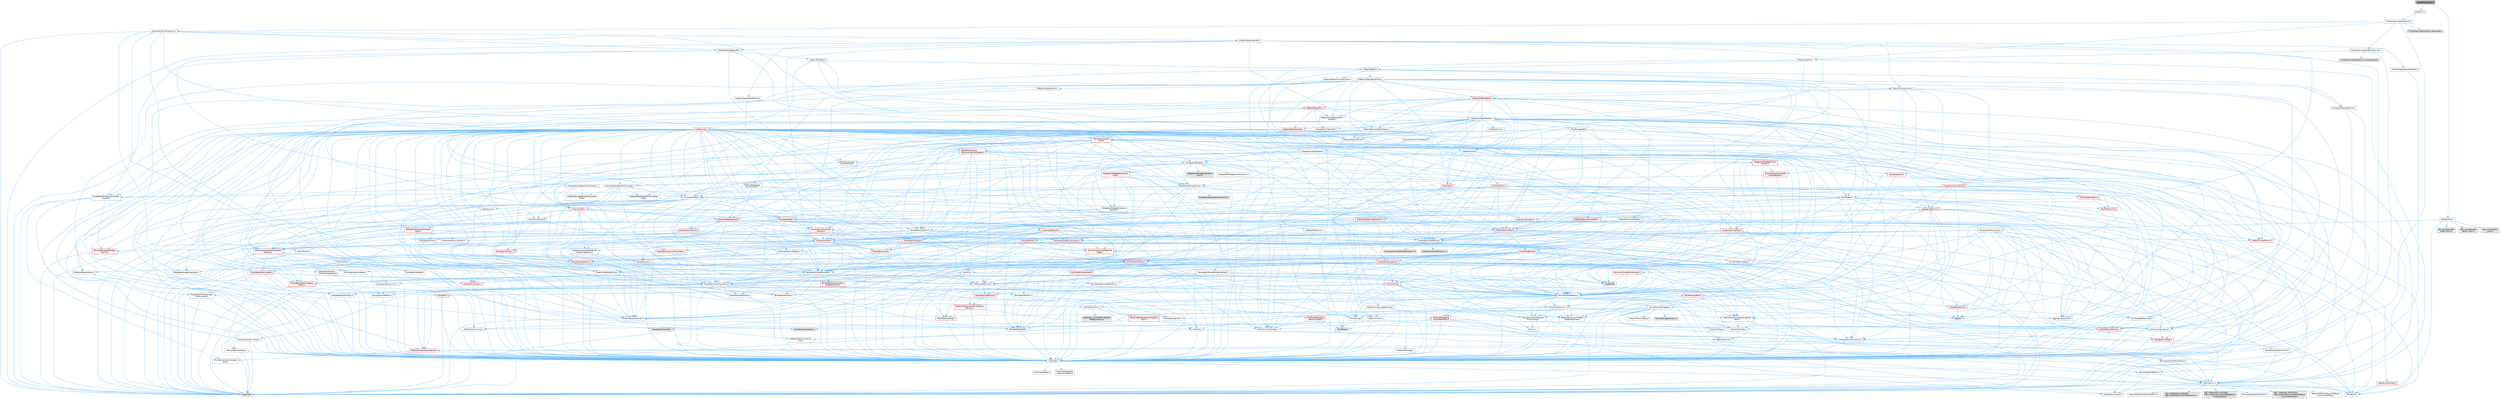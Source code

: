 digraph "EpicRtcAudioSink.h"
{
 // INTERACTIVE_SVG=YES
 // LATEX_PDF_SIZE
  bgcolor="transparent";
  edge [fontname=Helvetica,fontsize=10,labelfontname=Helvetica,labelfontsize=10];
  node [fontname=Helvetica,fontsize=10,shape=box,height=0.2,width=0.4];
  Node1 [id="Node000001",label="EpicRtcAudioSink.h",height=0.2,width=0.4,color="gray40", fillcolor="grey60", style="filled", fontcolor="black",tooltip=" "];
  Node1 -> Node2 [id="edge1_Node000001_Node000002",color="steelblue1",style="solid",tooltip=" "];
  Node2 [id="Node000002",label="AudioSink.h",height=0.2,width=0.4,color="grey40", fillcolor="white", style="filled",URL="$d5/dc2/AudioSink_8h.html",tooltip=" "];
  Node2 -> Node3 [id="edge2_Node000002_Node000003",color="steelblue1",style="solid",tooltip=" "];
  Node3 [id="Node000003",label="IPixelStreaming2AudioSink.h",height=0.2,width=0.4,color="grey40", fillcolor="white", style="filled",URL="$d4/d83/IPixelStreaming2AudioSink_8h.html",tooltip=" "];
  Node3 -> Node4 [id="edge3_Node000003_Node000004",color="steelblue1",style="solid",tooltip=" "];
  Node4 [id="Node000004",label="CoreTypes.h",height=0.2,width=0.4,color="grey40", fillcolor="white", style="filled",URL="$dc/dec/CoreTypes_8h.html",tooltip=" "];
  Node4 -> Node5 [id="edge4_Node000004_Node000005",color="steelblue1",style="solid",tooltip=" "];
  Node5 [id="Node000005",label="HAL/Platform.h",height=0.2,width=0.4,color="grey40", fillcolor="white", style="filled",URL="$d9/dd0/Platform_8h.html",tooltip=" "];
  Node5 -> Node6 [id="edge5_Node000005_Node000006",color="steelblue1",style="solid",tooltip=" "];
  Node6 [id="Node000006",label="Misc/Build.h",height=0.2,width=0.4,color="grey40", fillcolor="white", style="filled",URL="$d3/dbb/Build_8h.html",tooltip=" "];
  Node5 -> Node7 [id="edge6_Node000005_Node000007",color="steelblue1",style="solid",tooltip=" "];
  Node7 [id="Node000007",label="Misc/LargeWorldCoordinates.h",height=0.2,width=0.4,color="grey40", fillcolor="white", style="filled",URL="$d2/dcb/LargeWorldCoordinates_8h.html",tooltip=" "];
  Node5 -> Node8 [id="edge7_Node000005_Node000008",color="steelblue1",style="solid",tooltip=" "];
  Node8 [id="Node000008",label="type_traits",height=0.2,width=0.4,color="grey60", fillcolor="#E0E0E0", style="filled",tooltip=" "];
  Node5 -> Node9 [id="edge8_Node000005_Node000009",color="steelblue1",style="solid",tooltip=" "];
  Node9 [id="Node000009",label="PreprocessorHelpers.h",height=0.2,width=0.4,color="grey40", fillcolor="white", style="filled",URL="$db/ddb/PreprocessorHelpers_8h.html",tooltip=" "];
  Node5 -> Node10 [id="edge9_Node000005_Node000010",color="steelblue1",style="solid",tooltip=" "];
  Node10 [id="Node000010",label="UBT_COMPILED_PLATFORM\l/UBT_COMPILED_PLATFORMPlatform\lCompilerPreSetup.h",height=0.2,width=0.4,color="grey60", fillcolor="#E0E0E0", style="filled",tooltip=" "];
  Node5 -> Node11 [id="edge10_Node000005_Node000011",color="steelblue1",style="solid",tooltip=" "];
  Node11 [id="Node000011",label="GenericPlatform/GenericPlatform\lCompilerPreSetup.h",height=0.2,width=0.4,color="grey40", fillcolor="white", style="filled",URL="$d9/dc8/GenericPlatformCompilerPreSetup_8h.html",tooltip=" "];
  Node5 -> Node12 [id="edge11_Node000005_Node000012",color="steelblue1",style="solid",tooltip=" "];
  Node12 [id="Node000012",label="GenericPlatform/GenericPlatform.h",height=0.2,width=0.4,color="grey40", fillcolor="white", style="filled",URL="$d6/d84/GenericPlatform_8h.html",tooltip=" "];
  Node5 -> Node13 [id="edge12_Node000005_Node000013",color="steelblue1",style="solid",tooltip=" "];
  Node13 [id="Node000013",label="UBT_COMPILED_PLATFORM\l/UBT_COMPILED_PLATFORMPlatform.h",height=0.2,width=0.4,color="grey60", fillcolor="#E0E0E0", style="filled",tooltip=" "];
  Node5 -> Node14 [id="edge13_Node000005_Node000014",color="steelblue1",style="solid",tooltip=" "];
  Node14 [id="Node000014",label="UBT_COMPILED_PLATFORM\l/UBT_COMPILED_PLATFORMPlatform\lCompilerSetup.h",height=0.2,width=0.4,color="grey60", fillcolor="#E0E0E0", style="filled",tooltip=" "];
  Node4 -> Node15 [id="edge14_Node000004_Node000015",color="steelblue1",style="solid",tooltip=" "];
  Node15 [id="Node000015",label="ProfilingDebugging\l/UMemoryDefines.h",height=0.2,width=0.4,color="grey40", fillcolor="white", style="filled",URL="$d2/da2/UMemoryDefines_8h.html",tooltip=" "];
  Node4 -> Node16 [id="edge15_Node000004_Node000016",color="steelblue1",style="solid",tooltip=" "];
  Node16 [id="Node000016",label="Misc/CoreMiscDefines.h",height=0.2,width=0.4,color="grey40", fillcolor="white", style="filled",URL="$da/d38/CoreMiscDefines_8h.html",tooltip=" "];
  Node16 -> Node5 [id="edge16_Node000016_Node000005",color="steelblue1",style="solid",tooltip=" "];
  Node16 -> Node9 [id="edge17_Node000016_Node000009",color="steelblue1",style="solid",tooltip=" "];
  Node4 -> Node17 [id="edge18_Node000004_Node000017",color="steelblue1",style="solid",tooltip=" "];
  Node17 [id="Node000017",label="Misc/CoreDefines.h",height=0.2,width=0.4,color="grey40", fillcolor="white", style="filled",URL="$d3/dd2/CoreDefines_8h.html",tooltip=" "];
  Node3 -> Node18 [id="edge19_Node000003_Node000018",color="steelblue1",style="solid",tooltip=" "];
  Node18 [id="Node000018",label="IPixelStreaming2AudioConsumer.h",height=0.2,width=0.4,color="grey40", fillcolor="white", style="filled",URL="$d6/dd8/IPixelStreaming2AudioConsumer_8h.html",tooltip=" "];
  Node18 -> Node4 [id="edge20_Node000018_Node000004",color="steelblue1",style="solid",tooltip=" "];
  Node18 -> Node19 [id="edge21_Node000018_Node000019",color="steelblue1",style="solid",tooltip=" "];
  Node19 [id="Node000019",label="UObject/Interface.h",height=0.2,width=0.4,color="grey40", fillcolor="white", style="filled",URL="$d7/d91/Interface_8h.html",tooltip=" "];
  Node19 -> Node5 [id="edge22_Node000019_Node000005",color="steelblue1",style="solid",tooltip=" "];
  Node19 -> Node20 [id="edge23_Node000019_Node000020",color="steelblue1",style="solid",tooltip=" "];
  Node20 [id="Node000020",label="UObject/Object.h",height=0.2,width=0.4,color="grey40", fillcolor="white", style="filled",URL="$db/dbf/Object_8h.html",tooltip=" "];
  Node20 -> Node21 [id="edge24_Node000020_Node000021",color="steelblue1",style="solid",tooltip=" "];
  Node21 [id="Node000021",label="UObject/Script.h",height=0.2,width=0.4,color="grey40", fillcolor="white", style="filled",URL="$de/dc6/Script_8h.html",tooltip=" "];
  Node21 -> Node22 [id="edge25_Node000021_Node000022",color="steelblue1",style="solid",tooltip=" "];
  Node22 [id="Node000022",label="Delegates/Delegate.h",height=0.2,width=0.4,color="grey40", fillcolor="white", style="filled",URL="$d4/d80/Delegate_8h.html",tooltip=" "];
  Node22 -> Node4 [id="edge26_Node000022_Node000004",color="steelblue1",style="solid",tooltip=" "];
  Node22 -> Node23 [id="edge27_Node000022_Node000023",color="steelblue1",style="solid",tooltip=" "];
  Node23 [id="Node000023",label="Misc/AssertionMacros.h",height=0.2,width=0.4,color="grey40", fillcolor="white", style="filled",URL="$d0/dfa/AssertionMacros_8h.html",tooltip=" "];
  Node23 -> Node4 [id="edge28_Node000023_Node000004",color="steelblue1",style="solid",tooltip=" "];
  Node23 -> Node5 [id="edge29_Node000023_Node000005",color="steelblue1",style="solid",tooltip=" "];
  Node23 -> Node24 [id="edge30_Node000023_Node000024",color="steelblue1",style="solid",tooltip=" "];
  Node24 [id="Node000024",label="HAL/PlatformMisc.h",height=0.2,width=0.4,color="grey40", fillcolor="white", style="filled",URL="$d0/df5/PlatformMisc_8h.html",tooltip=" "];
  Node24 -> Node4 [id="edge31_Node000024_Node000004",color="steelblue1",style="solid",tooltip=" "];
  Node24 -> Node25 [id="edge32_Node000024_Node000025",color="steelblue1",style="solid",tooltip=" "];
  Node25 [id="Node000025",label="GenericPlatform/GenericPlatform\lMisc.h",height=0.2,width=0.4,color="red", fillcolor="#FFF0F0", style="filled",URL="$db/d9a/GenericPlatformMisc_8h.html",tooltip=" "];
  Node25 -> Node26 [id="edge33_Node000025_Node000026",color="steelblue1",style="solid",tooltip=" "];
  Node26 [id="Node000026",label="Containers/StringFwd.h",height=0.2,width=0.4,color="grey40", fillcolor="white", style="filled",URL="$df/d37/StringFwd_8h.html",tooltip=" "];
  Node26 -> Node4 [id="edge34_Node000026_Node000004",color="steelblue1",style="solid",tooltip=" "];
  Node26 -> Node27 [id="edge35_Node000026_Node000027",color="steelblue1",style="solid",tooltip=" "];
  Node27 [id="Node000027",label="Traits/ElementType.h",height=0.2,width=0.4,color="red", fillcolor="#FFF0F0", style="filled",URL="$d5/d4f/ElementType_8h.html",tooltip=" "];
  Node27 -> Node5 [id="edge36_Node000027_Node000005",color="steelblue1",style="solid",tooltip=" "];
  Node27 -> Node8 [id="edge37_Node000027_Node000008",color="steelblue1",style="solid",tooltip=" "];
  Node26 -> Node29 [id="edge38_Node000026_Node000029",color="steelblue1",style="solid",tooltip=" "];
  Node29 [id="Node000029",label="Traits/IsContiguousContainer.h",height=0.2,width=0.4,color="red", fillcolor="#FFF0F0", style="filled",URL="$d5/d3c/IsContiguousContainer_8h.html",tooltip=" "];
  Node29 -> Node4 [id="edge39_Node000029_Node000004",color="steelblue1",style="solid",tooltip=" "];
  Node29 -> Node30 [id="edge40_Node000029_Node000030",color="steelblue1",style="solid",tooltip=" "];
  Node30 [id="Node000030",label="Misc/StaticAssertComplete\lType.h",height=0.2,width=0.4,color="grey40", fillcolor="white", style="filled",URL="$d5/d4e/StaticAssertCompleteType_8h.html",tooltip=" "];
  Node25 -> Node31 [id="edge41_Node000025_Node000031",color="steelblue1",style="solid",tooltip=" "];
  Node31 [id="Node000031",label="CoreFwd.h",height=0.2,width=0.4,color="grey40", fillcolor="white", style="filled",URL="$d1/d1e/CoreFwd_8h.html",tooltip=" "];
  Node31 -> Node4 [id="edge42_Node000031_Node000004",color="steelblue1",style="solid",tooltip=" "];
  Node31 -> Node32 [id="edge43_Node000031_Node000032",color="steelblue1",style="solid",tooltip=" "];
  Node32 [id="Node000032",label="Containers/ContainersFwd.h",height=0.2,width=0.4,color="grey40", fillcolor="white", style="filled",URL="$d4/d0a/ContainersFwd_8h.html",tooltip=" "];
  Node32 -> Node5 [id="edge44_Node000032_Node000005",color="steelblue1",style="solid",tooltip=" "];
  Node32 -> Node4 [id="edge45_Node000032_Node000004",color="steelblue1",style="solid",tooltip=" "];
  Node32 -> Node29 [id="edge46_Node000032_Node000029",color="steelblue1",style="solid",tooltip=" "];
  Node31 -> Node33 [id="edge47_Node000031_Node000033",color="steelblue1",style="solid",tooltip=" "];
  Node33 [id="Node000033",label="Math/MathFwd.h",height=0.2,width=0.4,color="grey40", fillcolor="white", style="filled",URL="$d2/d10/MathFwd_8h.html",tooltip=" "];
  Node33 -> Node5 [id="edge48_Node000033_Node000005",color="steelblue1",style="solid",tooltip=" "];
  Node31 -> Node34 [id="edge49_Node000031_Node000034",color="steelblue1",style="solid",tooltip=" "];
  Node34 [id="Node000034",label="UObject/UObjectHierarchy\lFwd.h",height=0.2,width=0.4,color="grey40", fillcolor="white", style="filled",URL="$d3/d13/UObjectHierarchyFwd_8h.html",tooltip=" "];
  Node25 -> Node4 [id="edge50_Node000025_Node000004",color="steelblue1",style="solid",tooltip=" "];
  Node25 -> Node46 [id="edge51_Node000025_Node000046",color="steelblue1",style="solid",tooltip=" "];
  Node46 [id="Node000046",label="Math/NumericLimits.h",height=0.2,width=0.4,color="grey40", fillcolor="white", style="filled",URL="$df/d1b/NumericLimits_8h.html",tooltip=" "];
  Node46 -> Node4 [id="edge52_Node000046_Node000004",color="steelblue1",style="solid",tooltip=" "];
  Node25 -> Node48 [id="edge53_Node000025_Node000048",color="steelblue1",style="solid",tooltip=" "];
  Node48 [id="Node000048",label="Misc/EnumClassFlags.h",height=0.2,width=0.4,color="grey40", fillcolor="white", style="filled",URL="$d8/de7/EnumClassFlags_8h.html",tooltip=" "];
  Node24 -> Node51 [id="edge54_Node000024_Node000051",color="steelblue1",style="solid",tooltip=" "];
  Node51 [id="Node000051",label="COMPILED_PLATFORM_HEADER\l(PlatformMisc.h)",height=0.2,width=0.4,color="grey60", fillcolor="#E0E0E0", style="filled",tooltip=" "];
  Node24 -> Node52 [id="edge55_Node000024_Node000052",color="steelblue1",style="solid",tooltip=" "];
  Node52 [id="Node000052",label="ProfilingDebugging\l/CpuProfilerTrace.h",height=0.2,width=0.4,color="red", fillcolor="#FFF0F0", style="filled",URL="$da/dcb/CpuProfilerTrace_8h.html",tooltip=" "];
  Node52 -> Node4 [id="edge56_Node000052_Node000004",color="steelblue1",style="solid",tooltip=" "];
  Node52 -> Node32 [id="edge57_Node000052_Node000032",color="steelblue1",style="solid",tooltip=" "];
  Node52 -> Node53 [id="edge58_Node000052_Node000053",color="steelblue1",style="solid",tooltip=" "];
  Node53 [id="Node000053",label="HAL/PlatformAtomics.h",height=0.2,width=0.4,color="red", fillcolor="#FFF0F0", style="filled",URL="$d3/d36/PlatformAtomics_8h.html",tooltip=" "];
  Node53 -> Node4 [id="edge59_Node000053_Node000004",color="steelblue1",style="solid",tooltip=" "];
  Node52 -> Node9 [id="edge60_Node000052_Node000009",color="steelblue1",style="solid",tooltip=" "];
  Node52 -> Node6 [id="edge61_Node000052_Node000006",color="steelblue1",style="solid",tooltip=" "];
  Node52 -> Node57 [id="edge62_Node000052_Node000057",color="steelblue1",style="solid",tooltip=" "];
  Node57 [id="Node000057",label="Trace/Detail/Channel.h",height=0.2,width=0.4,color="grey60", fillcolor="#E0E0E0", style="filled",tooltip=" "];
  Node52 -> Node58 [id="edge63_Node000052_Node000058",color="steelblue1",style="solid",tooltip=" "];
  Node58 [id="Node000058",label="Trace/Detail/Channel.inl",height=0.2,width=0.4,color="grey60", fillcolor="#E0E0E0", style="filled",tooltip=" "];
  Node52 -> Node59 [id="edge64_Node000052_Node000059",color="steelblue1",style="solid",tooltip=" "];
  Node59 [id="Node000059",label="Trace/Trace.h",height=0.2,width=0.4,color="grey60", fillcolor="#E0E0E0", style="filled",tooltip=" "];
  Node23 -> Node9 [id="edge65_Node000023_Node000009",color="steelblue1",style="solid",tooltip=" "];
  Node23 -> Node60 [id="edge66_Node000023_Node000060",color="steelblue1",style="solid",tooltip=" "];
  Node60 [id="Node000060",label="Templates/EnableIf.h",height=0.2,width=0.4,color="grey40", fillcolor="white", style="filled",URL="$d7/d60/EnableIf_8h.html",tooltip=" "];
  Node60 -> Node4 [id="edge67_Node000060_Node000004",color="steelblue1",style="solid",tooltip=" "];
  Node23 -> Node61 [id="edge68_Node000023_Node000061",color="steelblue1",style="solid",tooltip=" "];
  Node61 [id="Node000061",label="Templates/IsArrayOrRefOf\lTypeByPredicate.h",height=0.2,width=0.4,color="grey40", fillcolor="white", style="filled",URL="$d6/da1/IsArrayOrRefOfTypeByPredicate_8h.html",tooltip=" "];
  Node61 -> Node4 [id="edge69_Node000061_Node000004",color="steelblue1",style="solid",tooltip=" "];
  Node23 -> Node62 [id="edge70_Node000023_Node000062",color="steelblue1",style="solid",tooltip=" "];
  Node62 [id="Node000062",label="Templates/IsValidVariadic\lFunctionArg.h",height=0.2,width=0.4,color="grey40", fillcolor="white", style="filled",URL="$d0/dc8/IsValidVariadicFunctionArg_8h.html",tooltip=" "];
  Node62 -> Node4 [id="edge71_Node000062_Node000004",color="steelblue1",style="solid",tooltip=" "];
  Node62 -> Node63 [id="edge72_Node000062_Node000063",color="steelblue1",style="solid",tooltip=" "];
  Node63 [id="Node000063",label="IsEnum.h",height=0.2,width=0.4,color="grey40", fillcolor="white", style="filled",URL="$d4/de5/IsEnum_8h.html",tooltip=" "];
  Node62 -> Node8 [id="edge73_Node000062_Node000008",color="steelblue1",style="solid",tooltip=" "];
  Node23 -> Node64 [id="edge74_Node000023_Node000064",color="steelblue1",style="solid",tooltip=" "];
  Node64 [id="Node000064",label="Traits/IsCharEncodingCompatible\lWith.h",height=0.2,width=0.4,color="grey40", fillcolor="white", style="filled",URL="$df/dd1/IsCharEncodingCompatibleWith_8h.html",tooltip=" "];
  Node64 -> Node8 [id="edge75_Node000064_Node000008",color="steelblue1",style="solid",tooltip=" "];
  Node64 -> Node65 [id="edge76_Node000064_Node000065",color="steelblue1",style="solid",tooltip=" "];
  Node65 [id="Node000065",label="Traits/IsCharType.h",height=0.2,width=0.4,color="grey40", fillcolor="white", style="filled",URL="$db/d51/IsCharType_8h.html",tooltip=" "];
  Node65 -> Node4 [id="edge77_Node000065_Node000004",color="steelblue1",style="solid",tooltip=" "];
  Node23 -> Node66 [id="edge78_Node000023_Node000066",color="steelblue1",style="solid",tooltip=" "];
  Node66 [id="Node000066",label="Misc/VarArgs.h",height=0.2,width=0.4,color="grey40", fillcolor="white", style="filled",URL="$d5/d6f/VarArgs_8h.html",tooltip=" "];
  Node66 -> Node4 [id="edge79_Node000066_Node000004",color="steelblue1",style="solid",tooltip=" "];
  Node23 -> Node67 [id="edge80_Node000023_Node000067",color="steelblue1",style="solid",tooltip=" "];
  Node67 [id="Node000067",label="String/FormatStringSan.h",height=0.2,width=0.4,color="grey40", fillcolor="white", style="filled",URL="$d3/d8b/FormatStringSan_8h.html",tooltip=" "];
  Node67 -> Node8 [id="edge81_Node000067_Node000008",color="steelblue1",style="solid",tooltip=" "];
  Node67 -> Node4 [id="edge82_Node000067_Node000004",color="steelblue1",style="solid",tooltip=" "];
  Node67 -> Node68 [id="edge83_Node000067_Node000068",color="steelblue1",style="solid",tooltip=" "];
  Node68 [id="Node000068",label="Templates/Requires.h",height=0.2,width=0.4,color="grey40", fillcolor="white", style="filled",URL="$dc/d96/Requires_8h.html",tooltip=" "];
  Node68 -> Node60 [id="edge84_Node000068_Node000060",color="steelblue1",style="solid",tooltip=" "];
  Node68 -> Node8 [id="edge85_Node000068_Node000008",color="steelblue1",style="solid",tooltip=" "];
  Node67 -> Node69 [id="edge86_Node000067_Node000069",color="steelblue1",style="solid",tooltip=" "];
  Node69 [id="Node000069",label="Templates/Identity.h",height=0.2,width=0.4,color="grey40", fillcolor="white", style="filled",URL="$d0/dd5/Identity_8h.html",tooltip=" "];
  Node67 -> Node62 [id="edge87_Node000067_Node000062",color="steelblue1",style="solid",tooltip=" "];
  Node67 -> Node65 [id="edge88_Node000067_Node000065",color="steelblue1",style="solid",tooltip=" "];
  Node67 -> Node70 [id="edge89_Node000067_Node000070",color="steelblue1",style="solid",tooltip=" "];
  Node70 [id="Node000070",label="Traits/IsTEnumAsByte.h",height=0.2,width=0.4,color="grey40", fillcolor="white", style="filled",URL="$d1/de6/IsTEnumAsByte_8h.html",tooltip=" "];
  Node67 -> Node71 [id="edge90_Node000067_Node000071",color="steelblue1",style="solid",tooltip=" "];
  Node71 [id="Node000071",label="Traits/IsTString.h",height=0.2,width=0.4,color="grey40", fillcolor="white", style="filled",URL="$d0/df8/IsTString_8h.html",tooltip=" "];
  Node71 -> Node32 [id="edge91_Node000071_Node000032",color="steelblue1",style="solid",tooltip=" "];
  Node67 -> Node32 [id="edge92_Node000067_Node000032",color="steelblue1",style="solid",tooltip=" "];
  Node67 -> Node72 [id="edge93_Node000067_Node000072",color="steelblue1",style="solid",tooltip=" "];
  Node72 [id="Node000072",label="FormatStringSanErrors.inl",height=0.2,width=0.4,color="grey60", fillcolor="#E0E0E0", style="filled",tooltip=" "];
  Node23 -> Node73 [id="edge94_Node000023_Node000073",color="steelblue1",style="solid",tooltip=" "];
  Node73 [id="Node000073",label="atomic",height=0.2,width=0.4,color="grey60", fillcolor="#E0E0E0", style="filled",tooltip=" "];
  Node22 -> Node74 [id="edge95_Node000022_Node000074",color="steelblue1",style="solid",tooltip=" "];
  Node74 [id="Node000074",label="UObject/NameTypes.h",height=0.2,width=0.4,color="red", fillcolor="#FFF0F0", style="filled",URL="$d6/d35/NameTypes_8h.html",tooltip=" "];
  Node74 -> Node4 [id="edge96_Node000074_Node000004",color="steelblue1",style="solid",tooltip=" "];
  Node74 -> Node23 [id="edge97_Node000074_Node000023",color="steelblue1",style="solid",tooltip=" "];
  Node74 -> Node75 [id="edge98_Node000074_Node000075",color="steelblue1",style="solid",tooltip=" "];
  Node75 [id="Node000075",label="HAL/UnrealMemory.h",height=0.2,width=0.4,color="grey40", fillcolor="white", style="filled",URL="$d9/d96/UnrealMemory_8h.html",tooltip=" "];
  Node75 -> Node4 [id="edge99_Node000075_Node000004",color="steelblue1",style="solid",tooltip=" "];
  Node75 -> Node76 [id="edge100_Node000075_Node000076",color="steelblue1",style="solid",tooltip=" "];
  Node76 [id="Node000076",label="GenericPlatform/GenericPlatform\lMemory.h",height=0.2,width=0.4,color="red", fillcolor="#FFF0F0", style="filled",URL="$dd/d22/GenericPlatformMemory_8h.html",tooltip=" "];
  Node76 -> Node31 [id="edge101_Node000076_Node000031",color="steelblue1",style="solid",tooltip=" "];
  Node76 -> Node4 [id="edge102_Node000076_Node000004",color="steelblue1",style="solid",tooltip=" "];
  Node76 -> Node77 [id="edge103_Node000076_Node000077",color="steelblue1",style="solid",tooltip=" "];
  Node77 [id="Node000077",label="HAL/PlatformString.h",height=0.2,width=0.4,color="red", fillcolor="#FFF0F0", style="filled",URL="$db/db5/PlatformString_8h.html",tooltip=" "];
  Node77 -> Node4 [id="edge104_Node000077_Node000004",color="steelblue1",style="solid",tooltip=" "];
  Node75 -> Node79 [id="edge105_Node000075_Node000079",color="steelblue1",style="solid",tooltip=" "];
  Node79 [id="Node000079",label="HAL/MemoryBase.h",height=0.2,width=0.4,color="red", fillcolor="#FFF0F0", style="filled",URL="$d6/d9f/MemoryBase_8h.html",tooltip=" "];
  Node79 -> Node4 [id="edge106_Node000079_Node000004",color="steelblue1",style="solid",tooltip=" "];
  Node79 -> Node53 [id="edge107_Node000079_Node000053",color="steelblue1",style="solid",tooltip=" "];
  Node79 -> Node81 [id="edge108_Node000079_Node000081",color="steelblue1",style="solid",tooltip=" "];
  Node81 [id="Node000081",label="Misc/OutputDevice.h",height=0.2,width=0.4,color="grey40", fillcolor="white", style="filled",URL="$d7/d32/OutputDevice_8h.html",tooltip=" "];
  Node81 -> Node31 [id="edge109_Node000081_Node000031",color="steelblue1",style="solid",tooltip=" "];
  Node81 -> Node4 [id="edge110_Node000081_Node000004",color="steelblue1",style="solid",tooltip=" "];
  Node81 -> Node82 [id="edge111_Node000081_Node000082",color="steelblue1",style="solid",tooltip=" "];
  Node82 [id="Node000082",label="Logging/LogVerbosity.h",height=0.2,width=0.4,color="grey40", fillcolor="white", style="filled",URL="$d2/d8f/LogVerbosity_8h.html",tooltip=" "];
  Node82 -> Node4 [id="edge112_Node000082_Node000004",color="steelblue1",style="solid",tooltip=" "];
  Node81 -> Node66 [id="edge113_Node000081_Node000066",color="steelblue1",style="solid",tooltip=" "];
  Node81 -> Node61 [id="edge114_Node000081_Node000061",color="steelblue1",style="solid",tooltip=" "];
  Node81 -> Node62 [id="edge115_Node000081_Node000062",color="steelblue1",style="solid",tooltip=" "];
  Node81 -> Node64 [id="edge116_Node000081_Node000064",color="steelblue1",style="solid",tooltip=" "];
  Node79 -> Node83 [id="edge117_Node000079_Node000083",color="steelblue1",style="solid",tooltip=" "];
  Node83 [id="Node000083",label="Templates/Atomic.h",height=0.2,width=0.4,color="red", fillcolor="#FFF0F0", style="filled",URL="$d3/d91/Atomic_8h.html",tooltip=" "];
  Node83 -> Node84 [id="edge118_Node000083_Node000084",color="steelblue1",style="solid",tooltip=" "];
  Node84 [id="Node000084",label="HAL/ThreadSafeCounter.h",height=0.2,width=0.4,color="grey40", fillcolor="white", style="filled",URL="$dc/dc9/ThreadSafeCounter_8h.html",tooltip=" "];
  Node84 -> Node4 [id="edge119_Node000084_Node000004",color="steelblue1",style="solid",tooltip=" "];
  Node84 -> Node53 [id="edge120_Node000084_Node000053",color="steelblue1",style="solid",tooltip=" "];
  Node83 -> Node73 [id="edge121_Node000083_Node000073",color="steelblue1",style="solid",tooltip=" "];
  Node75 -> Node92 [id="edge122_Node000075_Node000092",color="steelblue1",style="solid",tooltip=" "];
  Node92 [id="Node000092",label="HAL/PlatformMemory.h",height=0.2,width=0.4,color="red", fillcolor="#FFF0F0", style="filled",URL="$de/d68/PlatformMemory_8h.html",tooltip=" "];
  Node92 -> Node4 [id="edge123_Node000092_Node000004",color="steelblue1",style="solid",tooltip=" "];
  Node92 -> Node76 [id="edge124_Node000092_Node000076",color="steelblue1",style="solid",tooltip=" "];
  Node75 -> Node94 [id="edge125_Node000075_Node000094",color="steelblue1",style="solid",tooltip=" "];
  Node94 [id="Node000094",label="ProfilingDebugging\l/MemoryTrace.h",height=0.2,width=0.4,color="red", fillcolor="#FFF0F0", style="filled",URL="$da/dd7/MemoryTrace_8h.html",tooltip=" "];
  Node94 -> Node5 [id="edge126_Node000094_Node000005",color="steelblue1",style="solid",tooltip=" "];
  Node94 -> Node48 [id="edge127_Node000094_Node000048",color="steelblue1",style="solid",tooltip=" "];
  Node94 -> Node59 [id="edge128_Node000094_Node000059",color="steelblue1",style="solid",tooltip=" "];
  Node75 -> Node95 [id="edge129_Node000075_Node000095",color="steelblue1",style="solid",tooltip=" "];
  Node95 [id="Node000095",label="Templates/IsPointer.h",height=0.2,width=0.4,color="grey40", fillcolor="white", style="filled",URL="$d7/d05/IsPointer_8h.html",tooltip=" "];
  Node95 -> Node4 [id="edge130_Node000095_Node000004",color="steelblue1",style="solid",tooltip=" "];
  Node74 -> Node96 [id="edge131_Node000074_Node000096",color="steelblue1",style="solid",tooltip=" "];
  Node96 [id="Node000096",label="Templates/UnrealTypeTraits.h",height=0.2,width=0.4,color="grey40", fillcolor="white", style="filled",URL="$d2/d2d/UnrealTypeTraits_8h.html",tooltip=" "];
  Node96 -> Node4 [id="edge132_Node000096_Node000004",color="steelblue1",style="solid",tooltip=" "];
  Node96 -> Node95 [id="edge133_Node000096_Node000095",color="steelblue1",style="solid",tooltip=" "];
  Node96 -> Node23 [id="edge134_Node000096_Node000023",color="steelblue1",style="solid",tooltip=" "];
  Node96 -> Node88 [id="edge135_Node000096_Node000088",color="steelblue1",style="solid",tooltip=" "];
  Node88 [id="Node000088",label="Templates/AndOrNot.h",height=0.2,width=0.4,color="grey40", fillcolor="white", style="filled",URL="$db/d0a/AndOrNot_8h.html",tooltip=" "];
  Node88 -> Node4 [id="edge136_Node000088_Node000004",color="steelblue1",style="solid",tooltip=" "];
  Node96 -> Node60 [id="edge137_Node000096_Node000060",color="steelblue1",style="solid",tooltip=" "];
  Node96 -> Node97 [id="edge138_Node000096_Node000097",color="steelblue1",style="solid",tooltip=" "];
  Node97 [id="Node000097",label="Templates/IsArithmetic.h",height=0.2,width=0.4,color="grey40", fillcolor="white", style="filled",URL="$d2/d5d/IsArithmetic_8h.html",tooltip=" "];
  Node97 -> Node4 [id="edge139_Node000097_Node000004",color="steelblue1",style="solid",tooltip=" "];
  Node96 -> Node63 [id="edge140_Node000096_Node000063",color="steelblue1",style="solid",tooltip=" "];
  Node96 -> Node98 [id="edge141_Node000096_Node000098",color="steelblue1",style="solid",tooltip=" "];
  Node98 [id="Node000098",label="Templates/Models.h",height=0.2,width=0.4,color="grey40", fillcolor="white", style="filled",URL="$d3/d0c/Models_8h.html",tooltip=" "];
  Node98 -> Node69 [id="edge142_Node000098_Node000069",color="steelblue1",style="solid",tooltip=" "];
  Node96 -> Node99 [id="edge143_Node000096_Node000099",color="steelblue1",style="solid",tooltip=" "];
  Node99 [id="Node000099",label="Templates/IsPODType.h",height=0.2,width=0.4,color="grey40", fillcolor="white", style="filled",URL="$d7/db1/IsPODType_8h.html",tooltip=" "];
  Node99 -> Node4 [id="edge144_Node000099_Node000004",color="steelblue1",style="solid",tooltip=" "];
  Node96 -> Node100 [id="edge145_Node000096_Node000100",color="steelblue1",style="solid",tooltip=" "];
  Node100 [id="Node000100",label="Templates/IsUECoreType.h",height=0.2,width=0.4,color="grey40", fillcolor="white", style="filled",URL="$d1/db8/IsUECoreType_8h.html",tooltip=" "];
  Node100 -> Node4 [id="edge146_Node000100_Node000004",color="steelblue1",style="solid",tooltip=" "];
  Node100 -> Node8 [id="edge147_Node000100_Node000008",color="steelblue1",style="solid",tooltip=" "];
  Node96 -> Node89 [id="edge148_Node000096_Node000089",color="steelblue1",style="solid",tooltip=" "];
  Node89 [id="Node000089",label="Templates/IsTriviallyCopy\lConstructible.h",height=0.2,width=0.4,color="grey40", fillcolor="white", style="filled",URL="$d3/d78/IsTriviallyCopyConstructible_8h.html",tooltip=" "];
  Node89 -> Node4 [id="edge149_Node000089_Node000004",color="steelblue1",style="solid",tooltip=" "];
  Node89 -> Node8 [id="edge150_Node000089_Node000008",color="steelblue1",style="solid",tooltip=" "];
  Node74 -> Node101 [id="edge151_Node000074_Node000101",color="steelblue1",style="solid",tooltip=" "];
  Node101 [id="Node000101",label="Templates/UnrealTemplate.h",height=0.2,width=0.4,color="grey40", fillcolor="white", style="filled",URL="$d4/d24/UnrealTemplate_8h.html",tooltip=" "];
  Node101 -> Node4 [id="edge152_Node000101_Node000004",color="steelblue1",style="solid",tooltip=" "];
  Node101 -> Node95 [id="edge153_Node000101_Node000095",color="steelblue1",style="solid",tooltip=" "];
  Node101 -> Node75 [id="edge154_Node000101_Node000075",color="steelblue1",style="solid",tooltip=" "];
  Node101 -> Node102 [id="edge155_Node000101_Node000102",color="steelblue1",style="solid",tooltip=" "];
  Node102 [id="Node000102",label="Templates/CopyQualifiers\lAndRefsFromTo.h",height=0.2,width=0.4,color="red", fillcolor="#FFF0F0", style="filled",URL="$d3/db3/CopyQualifiersAndRefsFromTo_8h.html",tooltip=" "];
  Node101 -> Node96 [id="edge156_Node000101_Node000096",color="steelblue1",style="solid",tooltip=" "];
  Node101 -> Node104 [id="edge157_Node000101_Node000104",color="steelblue1",style="solid",tooltip=" "];
  Node104 [id="Node000104",label="Templates/RemoveReference.h",height=0.2,width=0.4,color="grey40", fillcolor="white", style="filled",URL="$da/dbe/RemoveReference_8h.html",tooltip=" "];
  Node104 -> Node4 [id="edge158_Node000104_Node000004",color="steelblue1",style="solid",tooltip=" "];
  Node101 -> Node68 [id="edge159_Node000101_Node000068",color="steelblue1",style="solid",tooltip=" "];
  Node101 -> Node105 [id="edge160_Node000101_Node000105",color="steelblue1",style="solid",tooltip=" "];
  Node105 [id="Node000105",label="Templates/TypeCompatible\lBytes.h",height=0.2,width=0.4,color="red", fillcolor="#FFF0F0", style="filled",URL="$df/d0a/TypeCompatibleBytes_8h.html",tooltip=" "];
  Node105 -> Node4 [id="edge161_Node000105_Node000004",color="steelblue1",style="solid",tooltip=" "];
  Node105 -> Node8 [id="edge162_Node000105_Node000008",color="steelblue1",style="solid",tooltip=" "];
  Node101 -> Node69 [id="edge163_Node000101_Node000069",color="steelblue1",style="solid",tooltip=" "];
  Node101 -> Node29 [id="edge164_Node000101_Node000029",color="steelblue1",style="solid",tooltip=" "];
  Node101 -> Node106 [id="edge165_Node000101_Node000106",color="steelblue1",style="solid",tooltip=" "];
  Node106 [id="Node000106",label="Traits/UseBitwiseSwap.h",height=0.2,width=0.4,color="grey40", fillcolor="white", style="filled",URL="$db/df3/UseBitwiseSwap_8h.html",tooltip=" "];
  Node106 -> Node4 [id="edge166_Node000106_Node000004",color="steelblue1",style="solid",tooltip=" "];
  Node106 -> Node8 [id="edge167_Node000106_Node000008",color="steelblue1",style="solid",tooltip=" "];
  Node101 -> Node8 [id="edge168_Node000101_Node000008",color="steelblue1",style="solid",tooltip=" "];
  Node74 -> Node107 [id="edge169_Node000074_Node000107",color="steelblue1",style="solid",tooltip=" "];
  Node107 [id="Node000107",label="Containers/UnrealString.h",height=0.2,width=0.4,color="grey40", fillcolor="white", style="filled",URL="$d5/dba/UnrealString_8h.html",tooltip=" "];
  Node107 -> Node108 [id="edge170_Node000107_Node000108",color="steelblue1",style="solid",tooltip=" "];
  Node108 [id="Node000108",label="Containers/UnrealStringIncludes.h.inl",height=0.2,width=0.4,color="grey60", fillcolor="#E0E0E0", style="filled",tooltip=" "];
  Node107 -> Node109 [id="edge171_Node000107_Node000109",color="steelblue1",style="solid",tooltip=" "];
  Node109 [id="Node000109",label="Containers/UnrealString.h.inl",height=0.2,width=0.4,color="grey60", fillcolor="#E0E0E0", style="filled",tooltip=" "];
  Node107 -> Node110 [id="edge172_Node000107_Node000110",color="steelblue1",style="solid",tooltip=" "];
  Node110 [id="Node000110",label="Misc/StringFormatArg.h",height=0.2,width=0.4,color="grey40", fillcolor="white", style="filled",URL="$d2/d16/StringFormatArg_8h.html",tooltip=" "];
  Node110 -> Node32 [id="edge173_Node000110_Node000032",color="steelblue1",style="solid",tooltip=" "];
  Node74 -> Node26 [id="edge174_Node000074_Node000026",color="steelblue1",style="solid",tooltip=" "];
  Node74 -> Node179 [id="edge175_Node000074_Node000179",color="steelblue1",style="solid",tooltip=" "];
  Node179 [id="Node000179",label="UObject/UnrealNames.h",height=0.2,width=0.4,color="red", fillcolor="#FFF0F0", style="filled",URL="$d8/db1/UnrealNames_8h.html",tooltip=" "];
  Node179 -> Node4 [id="edge176_Node000179_Node000004",color="steelblue1",style="solid",tooltip=" "];
  Node74 -> Node83 [id="edge177_Node000074_Node000083",color="steelblue1",style="solid",tooltip=" "];
  Node74 -> Node145 [id="edge178_Node000074_Node000145",color="steelblue1",style="solid",tooltip=" "];
  Node145 [id="Node000145",label="Serialization/MemoryLayout.h",height=0.2,width=0.4,color="red", fillcolor="#FFF0F0", style="filled",URL="$d7/d66/MemoryLayout_8h.html",tooltip=" "];
  Node145 -> Node148 [id="edge179_Node000145_Node000148",color="steelblue1",style="solid",tooltip=" "];
  Node148 [id="Node000148",label="Containers/EnumAsByte.h",height=0.2,width=0.4,color="grey40", fillcolor="white", style="filled",URL="$d6/d9a/EnumAsByte_8h.html",tooltip=" "];
  Node148 -> Node4 [id="edge180_Node000148_Node000004",color="steelblue1",style="solid",tooltip=" "];
  Node148 -> Node99 [id="edge181_Node000148_Node000099",color="steelblue1",style="solid",tooltip=" "];
  Node148 -> Node149 [id="edge182_Node000148_Node000149",color="steelblue1",style="solid",tooltip=" "];
  Node149 [id="Node000149",label="Templates/TypeHash.h",height=0.2,width=0.4,color="red", fillcolor="#FFF0F0", style="filled",URL="$d1/d62/TypeHash_8h.html",tooltip=" "];
  Node149 -> Node4 [id="edge183_Node000149_Node000004",color="steelblue1",style="solid",tooltip=" "];
  Node149 -> Node68 [id="edge184_Node000149_Node000068",color="steelblue1",style="solid",tooltip=" "];
  Node149 -> Node150 [id="edge185_Node000149_Node000150",color="steelblue1",style="solid",tooltip=" "];
  Node150 [id="Node000150",label="Misc/Crc.h",height=0.2,width=0.4,color="grey40", fillcolor="white", style="filled",URL="$d4/dd2/Crc_8h.html",tooltip=" "];
  Node150 -> Node4 [id="edge186_Node000150_Node000004",color="steelblue1",style="solid",tooltip=" "];
  Node150 -> Node77 [id="edge187_Node000150_Node000077",color="steelblue1",style="solid",tooltip=" "];
  Node150 -> Node23 [id="edge188_Node000150_Node000023",color="steelblue1",style="solid",tooltip=" "];
  Node150 -> Node151 [id="edge189_Node000150_Node000151",color="steelblue1",style="solid",tooltip=" "];
  Node151 [id="Node000151",label="Misc/CString.h",height=0.2,width=0.4,color="red", fillcolor="#FFF0F0", style="filled",URL="$d2/d49/CString_8h.html",tooltip=" "];
  Node151 -> Node4 [id="edge190_Node000151_Node000004",color="steelblue1",style="solid",tooltip=" "];
  Node151 -> Node77 [id="edge191_Node000151_Node000077",color="steelblue1",style="solid",tooltip=" "];
  Node151 -> Node23 [id="edge192_Node000151_Node000023",color="steelblue1",style="solid",tooltip=" "];
  Node151 -> Node152 [id="edge193_Node000151_Node000152",color="steelblue1",style="solid",tooltip=" "];
  Node152 [id="Node000152",label="Misc/Char.h",height=0.2,width=0.4,color="red", fillcolor="#FFF0F0", style="filled",URL="$d0/d58/Char_8h.html",tooltip=" "];
  Node152 -> Node4 [id="edge194_Node000152_Node000004",color="steelblue1",style="solid",tooltip=" "];
  Node152 -> Node8 [id="edge195_Node000152_Node000008",color="steelblue1",style="solid",tooltip=" "];
  Node151 -> Node66 [id="edge196_Node000151_Node000066",color="steelblue1",style="solid",tooltip=" "];
  Node151 -> Node61 [id="edge197_Node000151_Node000061",color="steelblue1",style="solid",tooltip=" "];
  Node151 -> Node62 [id="edge198_Node000151_Node000062",color="steelblue1",style="solid",tooltip=" "];
  Node151 -> Node64 [id="edge199_Node000151_Node000064",color="steelblue1",style="solid",tooltip=" "];
  Node150 -> Node152 [id="edge200_Node000150_Node000152",color="steelblue1",style="solid",tooltip=" "];
  Node150 -> Node96 [id="edge201_Node000150_Node000096",color="steelblue1",style="solid",tooltip=" "];
  Node150 -> Node65 [id="edge202_Node000150_Node000065",color="steelblue1",style="solid",tooltip=" "];
  Node149 -> Node8 [id="edge203_Node000149_Node000008",color="steelblue1",style="solid",tooltip=" "];
  Node145 -> Node26 [id="edge204_Node000145_Node000026",color="steelblue1",style="solid",tooltip=" "];
  Node145 -> Node75 [id="edge205_Node000145_Node000075",color="steelblue1",style="solid",tooltip=" "];
  Node145 -> Node60 [id="edge206_Node000145_Node000060",color="steelblue1",style="solid",tooltip=" "];
  Node145 -> Node98 [id="edge207_Node000145_Node000098",color="steelblue1",style="solid",tooltip=" "];
  Node145 -> Node101 [id="edge208_Node000145_Node000101",color="steelblue1",style="solid",tooltip=" "];
  Node74 -> Node128 [id="edge209_Node000074_Node000128",color="steelblue1",style="solid",tooltip=" "];
  Node128 [id="Node000128",label="Misc/IntrusiveUnsetOptional\lState.h",height=0.2,width=0.4,color="red", fillcolor="#FFF0F0", style="filled",URL="$d2/d0a/IntrusiveUnsetOptionalState_8h.html",tooltip=" "];
  Node74 -> Node181 [id="edge210_Node000074_Node000181",color="steelblue1",style="solid",tooltip=" "];
  Node181 [id="Node000181",label="Misc/StringBuilder.h",height=0.2,width=0.4,color="red", fillcolor="#FFF0F0", style="filled",URL="$d4/d52/StringBuilder_8h.html",tooltip=" "];
  Node181 -> Node26 [id="edge211_Node000181_Node000026",color="steelblue1",style="solid",tooltip=" "];
  Node181 -> Node182 [id="edge212_Node000181_Node000182",color="steelblue1",style="solid",tooltip=" "];
  Node182 [id="Node000182",label="Containers/StringView.h",height=0.2,width=0.4,color="red", fillcolor="#FFF0F0", style="filled",URL="$dd/dea/StringView_8h.html",tooltip=" "];
  Node182 -> Node4 [id="edge213_Node000182_Node000004",color="steelblue1",style="solid",tooltip=" "];
  Node182 -> Node26 [id="edge214_Node000182_Node000026",color="steelblue1",style="solid",tooltip=" "];
  Node182 -> Node75 [id="edge215_Node000182_Node000075",color="steelblue1",style="solid",tooltip=" "];
  Node182 -> Node46 [id="edge216_Node000182_Node000046",color="steelblue1",style="solid",tooltip=" "];
  Node182 -> Node176 [id="edge217_Node000182_Node000176",color="steelblue1",style="solid",tooltip=" "];
  Node176 [id="Node000176",label="Math/UnrealMathUtility.h",height=0.2,width=0.4,color="grey40", fillcolor="white", style="filled",URL="$db/db8/UnrealMathUtility_8h.html",tooltip=" "];
  Node176 -> Node4 [id="edge218_Node000176_Node000004",color="steelblue1",style="solid",tooltip=" "];
  Node176 -> Node23 [id="edge219_Node000176_Node000023",color="steelblue1",style="solid",tooltip=" "];
  Node176 -> Node117 [id="edge220_Node000176_Node000117",color="steelblue1",style="solid",tooltip=" "];
  Node117 [id="Node000117",label="HAL/PlatformMath.h",height=0.2,width=0.4,color="red", fillcolor="#FFF0F0", style="filled",URL="$dc/d53/PlatformMath_8h.html",tooltip=" "];
  Node117 -> Node4 [id="edge221_Node000117_Node000004",color="steelblue1",style="solid",tooltip=" "];
  Node176 -> Node33 [id="edge222_Node000176_Node000033",color="steelblue1",style="solid",tooltip=" "];
  Node176 -> Node69 [id="edge223_Node000176_Node000069",color="steelblue1",style="solid",tooltip=" "];
  Node176 -> Node68 [id="edge224_Node000176_Node000068",color="steelblue1",style="solid",tooltip=" "];
  Node182 -> Node150 [id="edge225_Node000182_Node000150",color="steelblue1",style="solid",tooltip=" "];
  Node182 -> Node151 [id="edge226_Node000182_Node000151",color="steelblue1",style="solid",tooltip=" "];
  Node182 -> Node68 [id="edge227_Node000182_Node000068",color="steelblue1",style="solid",tooltip=" "];
  Node182 -> Node101 [id="edge228_Node000182_Node000101",color="steelblue1",style="solid",tooltip=" "];
  Node182 -> Node27 [id="edge229_Node000182_Node000027",color="steelblue1",style="solid",tooltip=" "];
  Node182 -> Node64 [id="edge230_Node000182_Node000064",color="steelblue1",style="solid",tooltip=" "];
  Node182 -> Node65 [id="edge231_Node000182_Node000065",color="steelblue1",style="solid",tooltip=" "];
  Node182 -> Node29 [id="edge232_Node000182_Node000029",color="steelblue1",style="solid",tooltip=" "];
  Node182 -> Node8 [id="edge233_Node000182_Node000008",color="steelblue1",style="solid",tooltip=" "];
  Node181 -> Node4 [id="edge234_Node000181_Node000004",color="steelblue1",style="solid",tooltip=" "];
  Node181 -> Node77 [id="edge235_Node000181_Node000077",color="steelblue1",style="solid",tooltip=" "];
  Node181 -> Node75 [id="edge236_Node000181_Node000075",color="steelblue1",style="solid",tooltip=" "];
  Node181 -> Node23 [id="edge237_Node000181_Node000023",color="steelblue1",style="solid",tooltip=" "];
  Node181 -> Node151 [id="edge238_Node000181_Node000151",color="steelblue1",style="solid",tooltip=" "];
  Node181 -> Node60 [id="edge239_Node000181_Node000060",color="steelblue1",style="solid",tooltip=" "];
  Node181 -> Node61 [id="edge240_Node000181_Node000061",color="steelblue1",style="solid",tooltip=" "];
  Node181 -> Node62 [id="edge241_Node000181_Node000062",color="steelblue1",style="solid",tooltip=" "];
  Node181 -> Node68 [id="edge242_Node000181_Node000068",color="steelblue1",style="solid",tooltip=" "];
  Node181 -> Node101 [id="edge243_Node000181_Node000101",color="steelblue1",style="solid",tooltip=" "];
  Node181 -> Node96 [id="edge244_Node000181_Node000096",color="steelblue1",style="solid",tooltip=" "];
  Node181 -> Node64 [id="edge245_Node000181_Node000064",color="steelblue1",style="solid",tooltip=" "];
  Node181 -> Node65 [id="edge246_Node000181_Node000065",color="steelblue1",style="solid",tooltip=" "];
  Node181 -> Node29 [id="edge247_Node000181_Node000029",color="steelblue1",style="solid",tooltip=" "];
  Node181 -> Node8 [id="edge248_Node000181_Node000008",color="steelblue1",style="solid",tooltip=" "];
  Node74 -> Node59 [id="edge249_Node000074_Node000059",color="steelblue1",style="solid",tooltip=" "];
  Node22 -> Node187 [id="edge250_Node000022_Node000187",color="steelblue1",style="solid",tooltip=" "];
  Node187 [id="Node000187",label="Templates/SharedPointer.h",height=0.2,width=0.4,color="grey40", fillcolor="white", style="filled",URL="$d2/d17/SharedPointer_8h.html",tooltip=" "];
  Node187 -> Node4 [id="edge251_Node000187_Node000004",color="steelblue1",style="solid",tooltip=" "];
  Node187 -> Node128 [id="edge252_Node000187_Node000128",color="steelblue1",style="solid",tooltip=" "];
  Node187 -> Node188 [id="edge253_Node000187_Node000188",color="steelblue1",style="solid",tooltip=" "];
  Node188 [id="Node000188",label="Templates/PointerIsConvertible\lFromTo.h",height=0.2,width=0.4,color="grey40", fillcolor="white", style="filled",URL="$d6/d65/PointerIsConvertibleFromTo_8h.html",tooltip=" "];
  Node188 -> Node4 [id="edge254_Node000188_Node000004",color="steelblue1",style="solid",tooltip=" "];
  Node188 -> Node30 [id="edge255_Node000188_Node000030",color="steelblue1",style="solid",tooltip=" "];
  Node188 -> Node172 [id="edge256_Node000188_Node000172",color="steelblue1",style="solid",tooltip=" "];
  Node172 [id="Node000172",label="Templates/LosesQualifiers\lFromTo.h",height=0.2,width=0.4,color="red", fillcolor="#FFF0F0", style="filled",URL="$d2/db3/LosesQualifiersFromTo_8h.html",tooltip=" "];
  Node172 -> Node8 [id="edge257_Node000172_Node000008",color="steelblue1",style="solid",tooltip=" "];
  Node188 -> Node8 [id="edge258_Node000188_Node000008",color="steelblue1",style="solid",tooltip=" "];
  Node187 -> Node23 [id="edge259_Node000187_Node000023",color="steelblue1",style="solid",tooltip=" "];
  Node187 -> Node75 [id="edge260_Node000187_Node000075",color="steelblue1",style="solid",tooltip=" "];
  Node187 -> Node127 [id="edge261_Node000187_Node000127",color="steelblue1",style="solid",tooltip=" "];
  Node127 [id="Node000127",label="Containers/Array.h",height=0.2,width=0.4,color="red", fillcolor="#FFF0F0", style="filled",URL="$df/dd0/Array_8h.html",tooltip=" "];
  Node127 -> Node4 [id="edge262_Node000127_Node000004",color="steelblue1",style="solid",tooltip=" "];
  Node127 -> Node23 [id="edge263_Node000127_Node000023",color="steelblue1",style="solid",tooltip=" "];
  Node127 -> Node128 [id="edge264_Node000127_Node000128",color="steelblue1",style="solid",tooltip=" "];
  Node127 -> Node75 [id="edge265_Node000127_Node000075",color="steelblue1",style="solid",tooltip=" "];
  Node127 -> Node96 [id="edge266_Node000127_Node000096",color="steelblue1",style="solid",tooltip=" "];
  Node127 -> Node101 [id="edge267_Node000127_Node000101",color="steelblue1",style="solid",tooltip=" "];
  Node127 -> Node115 [id="edge268_Node000127_Node000115",color="steelblue1",style="solid",tooltip=" "];
  Node115 [id="Node000115",label="Containers/ContainerAllocation\lPolicies.h",height=0.2,width=0.4,color="red", fillcolor="#FFF0F0", style="filled",URL="$d7/dff/ContainerAllocationPolicies_8h.html",tooltip=" "];
  Node115 -> Node4 [id="edge269_Node000115_Node000004",color="steelblue1",style="solid",tooltip=" "];
  Node115 -> Node115 [id="edge270_Node000115_Node000115",color="steelblue1",style="solid",tooltip=" "];
  Node115 -> Node117 [id="edge271_Node000115_Node000117",color="steelblue1",style="solid",tooltip=" "];
  Node115 -> Node75 [id="edge272_Node000115_Node000075",color="steelblue1",style="solid",tooltip=" "];
  Node115 -> Node46 [id="edge273_Node000115_Node000046",color="steelblue1",style="solid",tooltip=" "];
  Node115 -> Node23 [id="edge274_Node000115_Node000023",color="steelblue1",style="solid",tooltip=" "];
  Node115 -> Node126 [id="edge275_Node000115_Node000126",color="steelblue1",style="solid",tooltip=" "];
  Node126 [id="Node000126",label="Templates/MemoryOps.h",height=0.2,width=0.4,color="red", fillcolor="#FFF0F0", style="filled",URL="$db/dea/MemoryOps_8h.html",tooltip=" "];
  Node126 -> Node4 [id="edge276_Node000126_Node000004",color="steelblue1",style="solid",tooltip=" "];
  Node126 -> Node75 [id="edge277_Node000126_Node000075",color="steelblue1",style="solid",tooltip=" "];
  Node126 -> Node89 [id="edge278_Node000126_Node000089",color="steelblue1",style="solid",tooltip=" "];
  Node126 -> Node68 [id="edge279_Node000126_Node000068",color="steelblue1",style="solid",tooltip=" "];
  Node126 -> Node96 [id="edge280_Node000126_Node000096",color="steelblue1",style="solid",tooltip=" "];
  Node126 -> Node106 [id="edge281_Node000126_Node000106",color="steelblue1",style="solid",tooltip=" "];
  Node126 -> Node8 [id="edge282_Node000126_Node000008",color="steelblue1",style="solid",tooltip=" "];
  Node115 -> Node105 [id="edge283_Node000115_Node000105",color="steelblue1",style="solid",tooltip=" "];
  Node115 -> Node8 [id="edge284_Node000115_Node000008",color="steelblue1",style="solid",tooltip=" "];
  Node127 -> Node133 [id="edge285_Node000127_Node000133",color="steelblue1",style="solid",tooltip=" "];
  Node133 [id="Node000133",label="Containers/ContainerElement\lTypeCompatibility.h",height=0.2,width=0.4,color="grey40", fillcolor="white", style="filled",URL="$df/ddf/ContainerElementTypeCompatibility_8h.html",tooltip=" "];
  Node133 -> Node4 [id="edge286_Node000133_Node000004",color="steelblue1",style="solid",tooltip=" "];
  Node133 -> Node96 [id="edge287_Node000133_Node000096",color="steelblue1",style="solid",tooltip=" "];
  Node127 -> Node134 [id="edge288_Node000127_Node000134",color="steelblue1",style="solid",tooltip=" "];
  Node134 [id="Node000134",label="Serialization/Archive.h",height=0.2,width=0.4,color="red", fillcolor="#FFF0F0", style="filled",URL="$d7/d3b/Archive_8h.html",tooltip=" "];
  Node134 -> Node31 [id="edge289_Node000134_Node000031",color="steelblue1",style="solid",tooltip=" "];
  Node134 -> Node4 [id="edge290_Node000134_Node000004",color="steelblue1",style="solid",tooltip=" "];
  Node134 -> Node135 [id="edge291_Node000134_Node000135",color="steelblue1",style="solid",tooltip=" "];
  Node135 [id="Node000135",label="HAL/PlatformProperties.h",height=0.2,width=0.4,color="red", fillcolor="#FFF0F0", style="filled",URL="$d9/db0/PlatformProperties_8h.html",tooltip=" "];
  Node135 -> Node4 [id="edge292_Node000135_Node000004",color="steelblue1",style="solid",tooltip=" "];
  Node134 -> Node138 [id="edge293_Node000134_Node000138",color="steelblue1",style="solid",tooltip=" "];
  Node138 [id="Node000138",label="Internationalization\l/TextNamespaceFwd.h",height=0.2,width=0.4,color="grey40", fillcolor="white", style="filled",URL="$d8/d97/TextNamespaceFwd_8h.html",tooltip=" "];
  Node138 -> Node4 [id="edge294_Node000138_Node000004",color="steelblue1",style="solid",tooltip=" "];
  Node134 -> Node33 [id="edge295_Node000134_Node000033",color="steelblue1",style="solid",tooltip=" "];
  Node134 -> Node23 [id="edge296_Node000134_Node000023",color="steelblue1",style="solid",tooltip=" "];
  Node134 -> Node6 [id="edge297_Node000134_Node000006",color="steelblue1",style="solid",tooltip=" "];
  Node134 -> Node139 [id="edge298_Node000134_Node000139",color="steelblue1",style="solid",tooltip=" "];
  Node139 [id="Node000139",label="Misc/EngineVersionBase.h",height=0.2,width=0.4,color="grey40", fillcolor="white", style="filled",URL="$d5/d2b/EngineVersionBase_8h.html",tooltip=" "];
  Node139 -> Node4 [id="edge299_Node000139_Node000004",color="steelblue1",style="solid",tooltip=" "];
  Node134 -> Node66 [id="edge300_Node000134_Node000066",color="steelblue1",style="solid",tooltip=" "];
  Node134 -> Node60 [id="edge301_Node000134_Node000060",color="steelblue1",style="solid",tooltip=" "];
  Node134 -> Node61 [id="edge302_Node000134_Node000061",color="steelblue1",style="solid",tooltip=" "];
  Node134 -> Node142 [id="edge303_Node000134_Node000142",color="steelblue1",style="solid",tooltip=" "];
  Node142 [id="Node000142",label="Templates/IsEnumClass.h",height=0.2,width=0.4,color="grey40", fillcolor="white", style="filled",URL="$d7/d15/IsEnumClass_8h.html",tooltip=" "];
  Node142 -> Node4 [id="edge304_Node000142_Node000004",color="steelblue1",style="solid",tooltip=" "];
  Node142 -> Node88 [id="edge305_Node000142_Node000088",color="steelblue1",style="solid",tooltip=" "];
  Node134 -> Node62 [id="edge306_Node000134_Node000062",color="steelblue1",style="solid",tooltip=" "];
  Node134 -> Node101 [id="edge307_Node000134_Node000101",color="steelblue1",style="solid",tooltip=" "];
  Node134 -> Node64 [id="edge308_Node000134_Node000064",color="steelblue1",style="solid",tooltip=" "];
  Node134 -> Node143 [id="edge309_Node000134_Node000143",color="steelblue1",style="solid",tooltip=" "];
  Node143 [id="Node000143",label="UObject/ObjectVersion.h",height=0.2,width=0.4,color="grey40", fillcolor="white", style="filled",URL="$da/d63/ObjectVersion_8h.html",tooltip=" "];
  Node143 -> Node4 [id="edge310_Node000143_Node000004",color="steelblue1",style="solid",tooltip=" "];
  Node127 -> Node164 [id="edge311_Node000127_Node000164",color="steelblue1",style="solid",tooltip=" "];
  Node164 [id="Node000164",label="Templates/IdentityFunctor.h",height=0.2,width=0.4,color="grey40", fillcolor="white", style="filled",URL="$d7/d2e/IdentityFunctor_8h.html",tooltip=" "];
  Node164 -> Node5 [id="edge312_Node000164_Node000005",color="steelblue1",style="solid",tooltip=" "];
  Node127 -> Node160 [id="edge313_Node000127_Node000160",color="steelblue1",style="solid",tooltip=" "];
  Node160 [id="Node000160",label="Templates/Invoke.h",height=0.2,width=0.4,color="red", fillcolor="#FFF0F0", style="filled",URL="$d7/deb/Invoke_8h.html",tooltip=" "];
  Node160 -> Node4 [id="edge314_Node000160_Node000004",color="steelblue1",style="solid",tooltip=" "];
  Node160 -> Node101 [id="edge315_Node000160_Node000101",color="steelblue1",style="solid",tooltip=" "];
  Node160 -> Node8 [id="edge316_Node000160_Node000008",color="steelblue1",style="solid",tooltip=" "];
  Node127 -> Node165 [id="edge317_Node000127_Node000165",color="steelblue1",style="solid",tooltip=" "];
  Node165 [id="Node000165",label="Templates/Less.h",height=0.2,width=0.4,color="grey40", fillcolor="white", style="filled",URL="$de/dc8/Less_8h.html",tooltip=" "];
  Node165 -> Node4 [id="edge318_Node000165_Node000004",color="steelblue1",style="solid",tooltip=" "];
  Node165 -> Node101 [id="edge319_Node000165_Node000101",color="steelblue1",style="solid",tooltip=" "];
  Node127 -> Node172 [id="edge320_Node000127_Node000172",color="steelblue1",style="solid",tooltip=" "];
  Node127 -> Node68 [id="edge321_Node000127_Node000068",color="steelblue1",style="solid",tooltip=" "];
  Node127 -> Node173 [id="edge322_Node000127_Node000173",color="steelblue1",style="solid",tooltip=" "];
  Node173 [id="Node000173",label="Templates/Sorting.h",height=0.2,width=0.4,color="red", fillcolor="#FFF0F0", style="filled",URL="$d3/d9e/Sorting_8h.html",tooltip=" "];
  Node173 -> Node4 [id="edge323_Node000173_Node000004",color="steelblue1",style="solid",tooltip=" "];
  Node173 -> Node117 [id="edge324_Node000173_Node000117",color="steelblue1",style="solid",tooltip=" "];
  Node173 -> Node165 [id="edge325_Node000173_Node000165",color="steelblue1",style="solid",tooltip=" "];
  Node127 -> Node177 [id="edge326_Node000127_Node000177",color="steelblue1",style="solid",tooltip=" "];
  Node177 [id="Node000177",label="Templates/AlignmentTemplates.h",height=0.2,width=0.4,color="red", fillcolor="#FFF0F0", style="filled",URL="$dd/d32/AlignmentTemplates_8h.html",tooltip=" "];
  Node177 -> Node4 [id="edge327_Node000177_Node000004",color="steelblue1",style="solid",tooltip=" "];
  Node177 -> Node95 [id="edge328_Node000177_Node000095",color="steelblue1",style="solid",tooltip=" "];
  Node127 -> Node27 [id="edge329_Node000127_Node000027",color="steelblue1",style="solid",tooltip=" "];
  Node127 -> Node8 [id="edge330_Node000127_Node000008",color="steelblue1",style="solid",tooltip=" "];
  Node187 -> Node189 [id="edge331_Node000187_Node000189",color="steelblue1",style="solid",tooltip=" "];
  Node189 [id="Node000189",label="Containers/Map.h",height=0.2,width=0.4,color="grey40", fillcolor="white", style="filled",URL="$df/d79/Map_8h.html",tooltip=" "];
  Node189 -> Node4 [id="edge332_Node000189_Node000004",color="steelblue1",style="solid",tooltip=" "];
  Node189 -> Node190 [id="edge333_Node000189_Node000190",color="steelblue1",style="solid",tooltip=" "];
  Node190 [id="Node000190",label="Algo/Reverse.h",height=0.2,width=0.4,color="grey40", fillcolor="white", style="filled",URL="$d5/d93/Reverse_8h.html",tooltip=" "];
  Node190 -> Node4 [id="edge334_Node000190_Node000004",color="steelblue1",style="solid",tooltip=" "];
  Node190 -> Node101 [id="edge335_Node000190_Node000101",color="steelblue1",style="solid",tooltip=" "];
  Node189 -> Node133 [id="edge336_Node000189_Node000133",color="steelblue1",style="solid",tooltip=" "];
  Node189 -> Node191 [id="edge337_Node000189_Node000191",color="steelblue1",style="solid",tooltip=" "];
  Node191 [id="Node000191",label="Containers/Set.h",height=0.2,width=0.4,color="red", fillcolor="#FFF0F0", style="filled",URL="$d4/d45/Set_8h.html",tooltip=" "];
  Node191 -> Node115 [id="edge338_Node000191_Node000115",color="steelblue1",style="solid",tooltip=" "];
  Node191 -> Node133 [id="edge339_Node000191_Node000133",color="steelblue1",style="solid",tooltip=" "];
  Node191 -> Node193 [id="edge340_Node000191_Node000193",color="steelblue1",style="solid",tooltip=" "];
  Node193 [id="Node000193",label="Containers/SparseArray.h",height=0.2,width=0.4,color="red", fillcolor="#FFF0F0", style="filled",URL="$d5/dbf/SparseArray_8h.html",tooltip=" "];
  Node193 -> Node4 [id="edge341_Node000193_Node000004",color="steelblue1",style="solid",tooltip=" "];
  Node193 -> Node23 [id="edge342_Node000193_Node000023",color="steelblue1",style="solid",tooltip=" "];
  Node193 -> Node75 [id="edge343_Node000193_Node000075",color="steelblue1",style="solid",tooltip=" "];
  Node193 -> Node96 [id="edge344_Node000193_Node000096",color="steelblue1",style="solid",tooltip=" "];
  Node193 -> Node101 [id="edge345_Node000193_Node000101",color="steelblue1",style="solid",tooltip=" "];
  Node193 -> Node115 [id="edge346_Node000193_Node000115",color="steelblue1",style="solid",tooltip=" "];
  Node193 -> Node165 [id="edge347_Node000193_Node000165",color="steelblue1",style="solid",tooltip=" "];
  Node193 -> Node127 [id="edge348_Node000193_Node000127",color="steelblue1",style="solid",tooltip=" "];
  Node193 -> Node176 [id="edge349_Node000193_Node000176",color="steelblue1",style="solid",tooltip=" "];
  Node193 -> Node194 [id="edge350_Node000193_Node000194",color="steelblue1",style="solid",tooltip=" "];
  Node194 [id="Node000194",label="Containers/ScriptArray.h",height=0.2,width=0.4,color="red", fillcolor="#FFF0F0", style="filled",URL="$dc/daf/ScriptArray_8h.html",tooltip=" "];
  Node194 -> Node4 [id="edge351_Node000194_Node000004",color="steelblue1",style="solid",tooltip=" "];
  Node194 -> Node23 [id="edge352_Node000194_Node000023",color="steelblue1",style="solid",tooltip=" "];
  Node194 -> Node75 [id="edge353_Node000194_Node000075",color="steelblue1",style="solid",tooltip=" "];
  Node194 -> Node115 [id="edge354_Node000194_Node000115",color="steelblue1",style="solid",tooltip=" "];
  Node194 -> Node127 [id="edge355_Node000194_Node000127",color="steelblue1",style="solid",tooltip=" "];
  Node193 -> Node195 [id="edge356_Node000193_Node000195",color="steelblue1",style="solid",tooltip=" "];
  Node195 [id="Node000195",label="Containers/BitArray.h",height=0.2,width=0.4,color="red", fillcolor="#FFF0F0", style="filled",URL="$d1/de4/BitArray_8h.html",tooltip=" "];
  Node195 -> Node115 [id="edge357_Node000195_Node000115",color="steelblue1",style="solid",tooltip=" "];
  Node195 -> Node4 [id="edge358_Node000195_Node000004",color="steelblue1",style="solid",tooltip=" "];
  Node195 -> Node53 [id="edge359_Node000195_Node000053",color="steelblue1",style="solid",tooltip=" "];
  Node195 -> Node75 [id="edge360_Node000195_Node000075",color="steelblue1",style="solid",tooltip=" "];
  Node195 -> Node176 [id="edge361_Node000195_Node000176",color="steelblue1",style="solid",tooltip=" "];
  Node195 -> Node23 [id="edge362_Node000195_Node000023",color="steelblue1",style="solid",tooltip=" "];
  Node195 -> Node48 [id="edge363_Node000195_Node000048",color="steelblue1",style="solid",tooltip=" "];
  Node195 -> Node134 [id="edge364_Node000195_Node000134",color="steelblue1",style="solid",tooltip=" "];
  Node195 -> Node145 [id="edge365_Node000195_Node000145",color="steelblue1",style="solid",tooltip=" "];
  Node195 -> Node60 [id="edge366_Node000195_Node000060",color="steelblue1",style="solid",tooltip=" "];
  Node195 -> Node160 [id="edge367_Node000195_Node000160",color="steelblue1",style="solid",tooltip=" "];
  Node195 -> Node101 [id="edge368_Node000195_Node000101",color="steelblue1",style="solid",tooltip=" "];
  Node195 -> Node96 [id="edge369_Node000195_Node000096",color="steelblue1",style="solid",tooltip=" "];
  Node193 -> Node196 [id="edge370_Node000193_Node000196",color="steelblue1",style="solid",tooltip=" "];
  Node196 [id="Node000196",label="Serialization/Structured\lArchive.h",height=0.2,width=0.4,color="red", fillcolor="#FFF0F0", style="filled",URL="$d9/d1e/StructuredArchive_8h.html",tooltip=" "];
  Node196 -> Node127 [id="edge371_Node000196_Node000127",color="steelblue1",style="solid",tooltip=" "];
  Node196 -> Node115 [id="edge372_Node000196_Node000115",color="steelblue1",style="solid",tooltip=" "];
  Node196 -> Node4 [id="edge373_Node000196_Node000004",color="steelblue1",style="solid",tooltip=" "];
  Node196 -> Node6 [id="edge374_Node000196_Node000006",color="steelblue1",style="solid",tooltip=" "];
  Node196 -> Node134 [id="edge375_Node000196_Node000134",color="steelblue1",style="solid",tooltip=" "];
  Node193 -> Node107 [id="edge376_Node000193_Node000107",color="steelblue1",style="solid",tooltip=" "];
  Node193 -> Node128 [id="edge377_Node000193_Node000128",color="steelblue1",style="solid",tooltip=" "];
  Node191 -> Node32 [id="edge378_Node000191_Node000032",color="steelblue1",style="solid",tooltip=" "];
  Node191 -> Node176 [id="edge379_Node000191_Node000176",color="steelblue1",style="solid",tooltip=" "];
  Node191 -> Node23 [id="edge380_Node000191_Node000023",color="steelblue1",style="solid",tooltip=" "];
  Node191 -> Node211 [id="edge381_Node000191_Node000211",color="steelblue1",style="solid",tooltip=" "];
  Node211 [id="Node000211",label="Misc/StructBuilder.h",height=0.2,width=0.4,color="grey40", fillcolor="white", style="filled",URL="$d9/db3/StructBuilder_8h.html",tooltip=" "];
  Node211 -> Node4 [id="edge382_Node000211_Node000004",color="steelblue1",style="solid",tooltip=" "];
  Node211 -> Node176 [id="edge383_Node000211_Node000176",color="steelblue1",style="solid",tooltip=" "];
  Node211 -> Node177 [id="edge384_Node000211_Node000177",color="steelblue1",style="solid",tooltip=" "];
  Node191 -> Node196 [id="edge385_Node000191_Node000196",color="steelblue1",style="solid",tooltip=" "];
  Node191 -> Node212 [id="edge386_Node000191_Node000212",color="steelblue1",style="solid",tooltip=" "];
  Node212 [id="Node000212",label="Templates/Function.h",height=0.2,width=0.4,color="red", fillcolor="#FFF0F0", style="filled",URL="$df/df5/Function_8h.html",tooltip=" "];
  Node212 -> Node4 [id="edge387_Node000212_Node000004",color="steelblue1",style="solid",tooltip=" "];
  Node212 -> Node23 [id="edge388_Node000212_Node000023",color="steelblue1",style="solid",tooltip=" "];
  Node212 -> Node128 [id="edge389_Node000212_Node000128",color="steelblue1",style="solid",tooltip=" "];
  Node212 -> Node75 [id="edge390_Node000212_Node000075",color="steelblue1",style="solid",tooltip=" "];
  Node212 -> Node96 [id="edge391_Node000212_Node000096",color="steelblue1",style="solid",tooltip=" "];
  Node212 -> Node160 [id="edge392_Node000212_Node000160",color="steelblue1",style="solid",tooltip=" "];
  Node212 -> Node101 [id="edge393_Node000212_Node000101",color="steelblue1",style="solid",tooltip=" "];
  Node212 -> Node68 [id="edge394_Node000212_Node000068",color="steelblue1",style="solid",tooltip=" "];
  Node212 -> Node176 [id="edge395_Node000212_Node000176",color="steelblue1",style="solid",tooltip=" "];
  Node212 -> Node8 [id="edge396_Node000212_Node000008",color="steelblue1",style="solid",tooltip=" "];
  Node191 -> Node173 [id="edge397_Node000191_Node000173",color="steelblue1",style="solid",tooltip=" "];
  Node191 -> Node149 [id="edge398_Node000191_Node000149",color="steelblue1",style="solid",tooltip=" "];
  Node191 -> Node101 [id="edge399_Node000191_Node000101",color="steelblue1",style="solid",tooltip=" "];
  Node191 -> Node8 [id="edge400_Node000191_Node000008",color="steelblue1",style="solid",tooltip=" "];
  Node189 -> Node107 [id="edge401_Node000189_Node000107",color="steelblue1",style="solid",tooltip=" "];
  Node189 -> Node23 [id="edge402_Node000189_Node000023",color="steelblue1",style="solid",tooltip=" "];
  Node189 -> Node211 [id="edge403_Node000189_Node000211",color="steelblue1",style="solid",tooltip=" "];
  Node189 -> Node212 [id="edge404_Node000189_Node000212",color="steelblue1",style="solid",tooltip=" "];
  Node189 -> Node173 [id="edge405_Node000189_Node000173",color="steelblue1",style="solid",tooltip=" "];
  Node189 -> Node215 [id="edge406_Node000189_Node000215",color="steelblue1",style="solid",tooltip=" "];
  Node215 [id="Node000215",label="Templates/Tuple.h",height=0.2,width=0.4,color="red", fillcolor="#FFF0F0", style="filled",URL="$d2/d4f/Tuple_8h.html",tooltip=" "];
  Node215 -> Node4 [id="edge407_Node000215_Node000004",color="steelblue1",style="solid",tooltip=" "];
  Node215 -> Node101 [id="edge408_Node000215_Node000101",color="steelblue1",style="solid",tooltip=" "];
  Node215 -> Node216 [id="edge409_Node000215_Node000216",color="steelblue1",style="solid",tooltip=" "];
  Node216 [id="Node000216",label="Delegates/IntegerSequence.h",height=0.2,width=0.4,color="grey40", fillcolor="white", style="filled",URL="$d2/dcc/IntegerSequence_8h.html",tooltip=" "];
  Node216 -> Node4 [id="edge410_Node000216_Node000004",color="steelblue1",style="solid",tooltip=" "];
  Node215 -> Node160 [id="edge411_Node000215_Node000160",color="steelblue1",style="solid",tooltip=" "];
  Node215 -> Node196 [id="edge412_Node000215_Node000196",color="steelblue1",style="solid",tooltip=" "];
  Node215 -> Node145 [id="edge413_Node000215_Node000145",color="steelblue1",style="solid",tooltip=" "];
  Node215 -> Node68 [id="edge414_Node000215_Node000068",color="steelblue1",style="solid",tooltip=" "];
  Node215 -> Node149 [id="edge415_Node000215_Node000149",color="steelblue1",style="solid",tooltip=" "];
  Node215 -> Node8 [id="edge416_Node000215_Node000008",color="steelblue1",style="solid",tooltip=" "];
  Node189 -> Node101 [id="edge417_Node000189_Node000101",color="steelblue1",style="solid",tooltip=" "];
  Node189 -> Node96 [id="edge418_Node000189_Node000096",color="steelblue1",style="solid",tooltip=" "];
  Node189 -> Node8 [id="edge419_Node000189_Node000008",color="steelblue1",style="solid",tooltip=" "];
  Node187 -> Node218 [id="edge420_Node000187_Node000218",color="steelblue1",style="solid",tooltip=" "];
  Node218 [id="Node000218",label="CoreGlobals.h",height=0.2,width=0.4,color="grey40", fillcolor="white", style="filled",URL="$d5/d8c/CoreGlobals_8h.html",tooltip=" "];
  Node218 -> Node107 [id="edge421_Node000218_Node000107",color="steelblue1",style="solid",tooltip=" "];
  Node218 -> Node4 [id="edge422_Node000218_Node000004",color="steelblue1",style="solid",tooltip=" "];
  Node218 -> Node219 [id="edge423_Node000218_Node000219",color="steelblue1",style="solid",tooltip=" "];
  Node219 [id="Node000219",label="HAL/PlatformTLS.h",height=0.2,width=0.4,color="red", fillcolor="#FFF0F0", style="filled",URL="$d0/def/PlatformTLS_8h.html",tooltip=" "];
  Node219 -> Node4 [id="edge424_Node000219_Node000004",color="steelblue1",style="solid",tooltip=" "];
  Node218 -> Node222 [id="edge425_Node000218_Node000222",color="steelblue1",style="solid",tooltip=" "];
  Node222 [id="Node000222",label="Logging/LogMacros.h",height=0.2,width=0.4,color="red", fillcolor="#FFF0F0", style="filled",URL="$d0/d16/LogMacros_8h.html",tooltip=" "];
  Node222 -> Node107 [id="edge426_Node000222_Node000107",color="steelblue1",style="solid",tooltip=" "];
  Node222 -> Node4 [id="edge427_Node000222_Node000004",color="steelblue1",style="solid",tooltip=" "];
  Node222 -> Node9 [id="edge428_Node000222_Node000009",color="steelblue1",style="solid",tooltip=" "];
  Node222 -> Node223 [id="edge429_Node000222_Node000223",color="steelblue1",style="solid",tooltip=" "];
  Node223 [id="Node000223",label="Logging/LogCategory.h",height=0.2,width=0.4,color="grey40", fillcolor="white", style="filled",URL="$d9/d36/LogCategory_8h.html",tooltip=" "];
  Node223 -> Node4 [id="edge430_Node000223_Node000004",color="steelblue1",style="solid",tooltip=" "];
  Node223 -> Node82 [id="edge431_Node000223_Node000082",color="steelblue1",style="solid",tooltip=" "];
  Node223 -> Node74 [id="edge432_Node000223_Node000074",color="steelblue1",style="solid",tooltip=" "];
  Node222 -> Node82 [id="edge433_Node000222_Node000082",color="steelblue1",style="solid",tooltip=" "];
  Node222 -> Node23 [id="edge434_Node000222_Node000023",color="steelblue1",style="solid",tooltip=" "];
  Node222 -> Node6 [id="edge435_Node000222_Node000006",color="steelblue1",style="solid",tooltip=" "];
  Node222 -> Node66 [id="edge436_Node000222_Node000066",color="steelblue1",style="solid",tooltip=" "];
  Node222 -> Node67 [id="edge437_Node000222_Node000067",color="steelblue1",style="solid",tooltip=" "];
  Node222 -> Node60 [id="edge438_Node000222_Node000060",color="steelblue1",style="solid",tooltip=" "];
  Node222 -> Node61 [id="edge439_Node000222_Node000061",color="steelblue1",style="solid",tooltip=" "];
  Node222 -> Node62 [id="edge440_Node000222_Node000062",color="steelblue1",style="solid",tooltip=" "];
  Node222 -> Node64 [id="edge441_Node000222_Node000064",color="steelblue1",style="solid",tooltip=" "];
  Node222 -> Node8 [id="edge442_Node000222_Node000008",color="steelblue1",style="solid",tooltip=" "];
  Node218 -> Node6 [id="edge443_Node000218_Node000006",color="steelblue1",style="solid",tooltip=" "];
  Node218 -> Node48 [id="edge444_Node000218_Node000048",color="steelblue1",style="solid",tooltip=" "];
  Node218 -> Node81 [id="edge445_Node000218_Node000081",color="steelblue1",style="solid",tooltip=" "];
  Node218 -> Node52 [id="edge446_Node000218_Node000052",color="steelblue1",style="solid",tooltip=" "];
  Node218 -> Node83 [id="edge447_Node000218_Node000083",color="steelblue1",style="solid",tooltip=" "];
  Node218 -> Node74 [id="edge448_Node000218_Node000074",color="steelblue1",style="solid",tooltip=" "];
  Node218 -> Node73 [id="edge449_Node000218_Node000073",color="steelblue1",style="solid",tooltip=" "];
  Node187 -> Node226 [id="edge450_Node000187_Node000226",color="steelblue1",style="solid",tooltip=" "];
  Node226 [id="Node000226",label="Templates/SharedPointerInternals.h",height=0.2,width=0.4,color="grey40", fillcolor="white", style="filled",URL="$de/d3a/SharedPointerInternals_8h.html",tooltip=" "];
  Node226 -> Node4 [id="edge451_Node000226_Node000004",color="steelblue1",style="solid",tooltip=" "];
  Node226 -> Node75 [id="edge452_Node000226_Node000075",color="steelblue1",style="solid",tooltip=" "];
  Node226 -> Node23 [id="edge453_Node000226_Node000023",color="steelblue1",style="solid",tooltip=" "];
  Node226 -> Node104 [id="edge454_Node000226_Node000104",color="steelblue1",style="solid",tooltip=" "];
  Node226 -> Node227 [id="edge455_Node000226_Node000227",color="steelblue1",style="solid",tooltip=" "];
  Node227 [id="Node000227",label="Templates/SharedPointerFwd.h",height=0.2,width=0.4,color="grey40", fillcolor="white", style="filled",URL="$d3/d1d/SharedPointerFwd_8h.html",tooltip=" "];
  Node227 -> Node5 [id="edge456_Node000227_Node000005",color="steelblue1",style="solid",tooltip=" "];
  Node226 -> Node105 [id="edge457_Node000226_Node000105",color="steelblue1",style="solid",tooltip=" "];
  Node226 -> Node228 [id="edge458_Node000226_Node000228",color="steelblue1",style="solid",tooltip=" "];
  Node228 [id="Node000228",label="AutoRTFM.h",height=0.2,width=0.4,color="grey60", fillcolor="#E0E0E0", style="filled",tooltip=" "];
  Node226 -> Node73 [id="edge459_Node000226_Node000073",color="steelblue1",style="solid",tooltip=" "];
  Node226 -> Node8 [id="edge460_Node000226_Node000008",color="steelblue1",style="solid",tooltip=" "];
  Node187 -> Node229 [id="edge461_Node000187_Node000229",color="steelblue1",style="solid",tooltip=" "];
  Node229 [id="Node000229",label="Templates/SharedPointerTesting.inl",height=0.2,width=0.4,color="grey60", fillcolor="#E0E0E0", style="filled",tooltip=" "];
  Node22 -> Node230 [id="edge462_Node000022_Node000230",color="steelblue1",style="solid",tooltip=" "];
  Node230 [id="Node000230",label="UObject/WeakObjectPtrTemplates.h",height=0.2,width=0.4,color="grey40", fillcolor="white", style="filled",URL="$d8/d3b/WeakObjectPtrTemplates_8h.html",tooltip=" "];
  Node230 -> Node4 [id="edge463_Node000230_Node000004",color="steelblue1",style="solid",tooltip=" "];
  Node230 -> Node172 [id="edge464_Node000230_Node000172",color="steelblue1",style="solid",tooltip=" "];
  Node230 -> Node68 [id="edge465_Node000230_Node000068",color="steelblue1",style="solid",tooltip=" "];
  Node230 -> Node189 [id="edge466_Node000230_Node000189",color="steelblue1",style="solid",tooltip=" "];
  Node230 -> Node231 [id="edge467_Node000230_Node000231",color="steelblue1",style="solid",tooltip=" "];
  Node231 [id="Node000231",label="UObject/WeakObjectPtrTemplates\lFwd.h",height=0.2,width=0.4,color="grey40", fillcolor="white", style="filled",URL="$db/deb/WeakObjectPtrTemplatesFwd_8h.html",tooltip=" "];
  Node230 -> Node232 [id="edge468_Node000230_Node000232",color="steelblue1",style="solid",tooltip=" "];
  Node232 [id="Node000232",label="UObject/StrongObjectPtrTemplates\lFwd.h",height=0.2,width=0.4,color="grey40", fillcolor="white", style="filled",URL="$df/d90/StrongObjectPtrTemplatesFwd_8h.html",tooltip=" "];
  Node230 -> Node8 [id="edge469_Node000230_Node000008",color="steelblue1",style="solid",tooltip=" "];
  Node22 -> Node233 [id="edge470_Node000022_Node000233",color="steelblue1",style="solid",tooltip=" "];
  Node233 [id="Node000233",label="Delegates/MulticastDelegate\lBase.h",height=0.2,width=0.4,color="red", fillcolor="#FFF0F0", style="filled",URL="$db/d16/MulticastDelegateBase_8h.html",tooltip=" "];
  Node233 -> Node228 [id="edge471_Node000233_Node000228",color="steelblue1",style="solid",tooltip=" "];
  Node233 -> Node4 [id="edge472_Node000233_Node000004",color="steelblue1",style="solid",tooltip=" "];
  Node233 -> Node115 [id="edge473_Node000233_Node000115",color="steelblue1",style="solid",tooltip=" "];
  Node233 -> Node127 [id="edge474_Node000233_Node000127",color="steelblue1",style="solid",tooltip=" "];
  Node233 -> Node176 [id="edge475_Node000233_Node000176",color="steelblue1",style="solid",tooltip=" "];
  Node22 -> Node216 [id="edge476_Node000022_Node000216",color="steelblue1",style="solid",tooltip=" "];
  Node22 -> Node228 [id="edge477_Node000022_Node000228",color="steelblue1",style="solid",tooltip=" "];
  Node22 -> Node244 [id="edge478_Node000022_Node000244",color="steelblue1",style="solid",tooltip=" "];
  Node244 [id="Node000244",label="Delegates/DelegateInstance\lInterface.h",height=0.2,width=0.4,color="grey40", fillcolor="white", style="filled",URL="$de/d82/DelegateInstanceInterface_8h.html",tooltip=" "];
  Node244 -> Node23 [id="edge479_Node000244_Node000023",color="steelblue1",style="solid",tooltip=" "];
  Node244 -> Node105 [id="edge480_Node000244_Node000105",color="steelblue1",style="solid",tooltip=" "];
  Node244 -> Node215 [id="edge481_Node000244_Node000215",color="steelblue1",style="solid",tooltip=" "];
  Node22 -> Node245 [id="edge482_Node000022_Node000245",color="steelblue1",style="solid",tooltip=" "];
  Node245 [id="Node000245",label="Delegates/DelegateInstances\lImpl.h",height=0.2,width=0.4,color="red", fillcolor="#FFF0F0", style="filled",URL="$d5/dc6/DelegateInstancesImpl_8h.html",tooltip=" "];
  Node245 -> Node4 [id="edge483_Node000245_Node000004",color="steelblue1",style="solid",tooltip=" "];
  Node245 -> Node244 [id="edge484_Node000245_Node000244",color="steelblue1",style="solid",tooltip=" "];
  Node245 -> Node23 [id="edge485_Node000245_Node000023",color="steelblue1",style="solid",tooltip=" "];
  Node245 -> Node104 [id="edge486_Node000245_Node000104",color="steelblue1",style="solid",tooltip=" "];
  Node245 -> Node187 [id="edge487_Node000245_Node000187",color="steelblue1",style="solid",tooltip=" "];
  Node245 -> Node215 [id="edge488_Node000245_Node000215",color="steelblue1",style="solid",tooltip=" "];
  Node245 -> Node96 [id="edge489_Node000245_Node000096",color="steelblue1",style="solid",tooltip=" "];
  Node245 -> Node74 [id="edge490_Node000245_Node000074",color="steelblue1",style="solid",tooltip=" "];
  Node245 -> Node230 [id="edge491_Node000245_Node000230",color="steelblue1",style="solid",tooltip=" "];
  Node22 -> Node246 [id="edge492_Node000022_Node000246",color="steelblue1",style="solid",tooltip=" "];
  Node246 [id="Node000246",label="Delegates/DelegateSignature\lImpl.inl",height=0.2,width=0.4,color="grey60", fillcolor="#E0E0E0", style="filled",tooltip=" "];
  Node22 -> Node247 [id="edge493_Node000022_Node000247",color="steelblue1",style="solid",tooltip=" "];
  Node247 [id="Node000247",label="Delegates/DelegateCombinations.h",height=0.2,width=0.4,color="grey40", fillcolor="white", style="filled",URL="$d3/d23/DelegateCombinations_8h.html",tooltip=" "];
  Node21 -> Node248 [id="edge494_Node000021_Node000248",color="steelblue1",style="solid",tooltip=" "];
  Node248 [id="Node000248",label="HAL/ThreadSingleton.h",height=0.2,width=0.4,color="red", fillcolor="#FFF0F0", style="filled",URL="$d0/dd5/ThreadSingleton_8h.html",tooltip=" "];
  Node248 -> Node4 [id="edge495_Node000248_Node000004",color="steelblue1",style="solid",tooltip=" "];
  Node248 -> Node212 [id="edge496_Node000248_Node000212",color="steelblue1",style="solid",tooltip=" "];
  Node248 -> Node219 [id="edge497_Node000248_Node000219",color="steelblue1",style="solid",tooltip=" "];
  Node21 -> Node250 [id="edge498_Node000021_Node000250",color="steelblue1",style="solid",tooltip=" "];
  Node250 [id="Node000250",label="Stats/Stats.h",height=0.2,width=0.4,color="red", fillcolor="#FFF0F0", style="filled",URL="$dc/d09/Stats_8h.html",tooltip=" "];
  Node250 -> Node218 [id="edge499_Node000250_Node000218",color="steelblue1",style="solid",tooltip=" "];
  Node250 -> Node4 [id="edge500_Node000250_Node000004",color="steelblue1",style="solid",tooltip=" "];
  Node250 -> Node251 [id="edge501_Node000250_Node000251",color="steelblue1",style="solid",tooltip=" "];
  Node251 [id="Node000251",label="StatsCommon.h",height=0.2,width=0.4,color="grey40", fillcolor="white", style="filled",URL="$df/d16/StatsCommon_8h.html",tooltip=" "];
  Node251 -> Node4 [id="edge502_Node000251_Node000004",color="steelblue1",style="solid",tooltip=" "];
  Node251 -> Node6 [id="edge503_Node000251_Node000006",color="steelblue1",style="solid",tooltip=" "];
  Node251 -> Node48 [id="edge504_Node000251_Node000048",color="steelblue1",style="solid",tooltip=" "];
  Node250 -> Node252 [id="edge505_Node000250_Node000252",color="steelblue1",style="solid",tooltip=" "];
  Node252 [id="Node000252",label="Stats/DynamicStats.h",height=0.2,width=0.4,color="red", fillcolor="#FFF0F0", style="filled",URL="$dc/d24/DynamicStats_8h.html",tooltip=" "];
  Node252 -> Node6 [id="edge506_Node000252_Node000006",color="steelblue1",style="solid",tooltip=" "];
  Node250 -> Node274 [id="edge507_Node000250_Node000274",color="steelblue1",style="solid",tooltip=" "];
  Node274 [id="Node000274",label="Stats/HitchTrackingStatScope.h",height=0.2,width=0.4,color="grey40", fillcolor="white", style="filled",URL="$d2/d93/HitchTrackingStatScope_8h.html",tooltip=" "];
  Node274 -> Node4 [id="edge508_Node000274_Node000004",color="steelblue1",style="solid",tooltip=" "];
  Node274 -> Node6 [id="edge509_Node000274_Node000006",color="steelblue1",style="solid",tooltip=" "];
  Node274 -> Node251 [id="edge510_Node000274_Node000251",color="steelblue1",style="solid",tooltip=" "];
  Node21 -> Node48 [id="edge511_Node000021_Node000048",color="steelblue1",style="solid",tooltip=" "];
  Node21 -> Node276 [id="edge512_Node000021_Node000276",color="steelblue1",style="solid",tooltip=" "];
  Node276 [id="Node000276",label="Misc/CoreMisc.h",height=0.2,width=0.4,color="red", fillcolor="#FFF0F0", style="filled",URL="$d8/d97/CoreMisc_8h.html",tooltip=" "];
  Node276 -> Node127 [id="edge513_Node000276_Node000127",color="steelblue1",style="solid",tooltip=" "];
  Node276 -> Node115 [id="edge514_Node000276_Node000115",color="steelblue1",style="solid",tooltip=" "];
  Node276 -> Node189 [id="edge515_Node000276_Node000189",color="steelblue1",style="solid",tooltip=" "];
  Node276 -> Node107 [id="edge516_Node000276_Node000107",color="steelblue1",style="solid",tooltip=" "];
  Node276 -> Node218 [id="edge517_Node000276_Node000218",color="steelblue1",style="solid",tooltip=" "];
  Node276 -> Node4 [id="edge518_Node000276_Node000004",color="steelblue1",style="solid",tooltip=" "];
  Node276 -> Node135 [id="edge519_Node000276_Node000135",color="steelblue1",style="solid",tooltip=" "];
  Node276 -> Node248 [id="edge520_Node000276_Node000248",color="steelblue1",style="solid",tooltip=" "];
  Node276 -> Node82 [id="edge521_Node000276_Node000082",color="steelblue1",style="solid",tooltip=" "];
  Node276 -> Node6 [id="edge522_Node000276_Node000006",color="steelblue1",style="solid",tooltip=" "];
  Node276 -> Node212 [id="edge523_Node000276_Node000212",color="steelblue1",style="solid",tooltip=" "];
  Node276 -> Node74 [id="edge524_Node000276_Node000074",color="steelblue1",style="solid",tooltip=" "];
  Node21 -> Node279 [id="edge525_Node000021_Node000279",color="steelblue1",style="solid",tooltip=" "];
  Node279 [id="Node000279",label="Memory/VirtualStackAllocator.h",height=0.2,width=0.4,color="red", fillcolor="#FFF0F0", style="filled",URL="$d0/d0c/VirtualStackAllocator_8h.html",tooltip=" "];
  Node279 -> Node5 [id="edge526_Node000279_Node000005",color="steelblue1",style="solid",tooltip=" "];
  Node279 -> Node92 [id="edge527_Node000279_Node000092",color="steelblue1",style="solid",tooltip=" "];
  Node279 -> Node23 [id="edge528_Node000279_Node000023",color="steelblue1",style="solid",tooltip=" "];
  Node279 -> Node228 [id="edge529_Node000279_Node000228",color="steelblue1",style="solid",tooltip=" "];
  Node20 -> Node280 [id="edge530_Node000020_Node000280",color="steelblue1",style="solid",tooltip=" "];
  Node280 [id="Node000280",label="UObject/ObjectMacros.h",height=0.2,width=0.4,color="grey40", fillcolor="white", style="filled",URL="$d8/d8d/ObjectMacros_8h.html",tooltip=" "];
  Node280 -> Node48 [id="edge531_Node000280_Node000048",color="steelblue1",style="solid",tooltip=" "];
  Node280 -> Node21 [id="edge532_Node000280_Node000021",color="steelblue1",style="solid",tooltip=" "];
  Node20 -> Node281 [id="edge533_Node000020_Node000281",color="steelblue1",style="solid",tooltip=" "];
  Node281 [id="Node000281",label="UObject/UObjectBaseUtility.h",height=0.2,width=0.4,color="grey40", fillcolor="white", style="filled",URL="$d2/df9/UObjectBaseUtility_8h.html",tooltip=" "];
  Node281 -> Node26 [id="edge534_Node000281_Node000026",color="steelblue1",style="solid",tooltip=" "];
  Node281 -> Node107 [id="edge535_Node000281_Node000107",color="steelblue1",style="solid",tooltip=" "];
  Node281 -> Node282 [id="edge536_Node000281_Node000282",color="steelblue1",style="solid",tooltip=" "];
  Node282 [id="Node000282",label="Containers/VersePathFwd.h",height=0.2,width=0.4,color="grey40", fillcolor="white", style="filled",URL="$d0/d99/VersePathFwd_8h.html",tooltip=" "];
  Node282 -> Node4 [id="edge537_Node000282_Node000004",color="steelblue1",style="solid",tooltip=" "];
  Node282 -> Node26 [id="edge538_Node000282_Node000026",color="steelblue1",style="solid",tooltip=" "];
  Node281 -> Node117 [id="edge539_Node000281_Node000117",color="steelblue1",style="solid",tooltip=" "];
  Node281 -> Node23 [id="edge540_Node000281_Node000023",color="steelblue1",style="solid",tooltip=" "];
  Node281 -> Node48 [id="edge541_Node000281_Node000048",color="steelblue1",style="solid",tooltip=" "];
  Node281 -> Node52 [id="edge542_Node000281_Node000052",color="steelblue1",style="solid",tooltip=" "];
  Node281 -> Node250 [id="edge543_Node000281_Node000250",color="steelblue1",style="solid",tooltip=" "];
  Node281 -> Node251 [id="edge544_Node000281_Node000251",color="steelblue1",style="solid",tooltip=" "];
  Node281 -> Node57 [id="edge545_Node000281_Node000057",color="steelblue1",style="solid",tooltip=" "];
  Node281 -> Node58 [id="edge546_Node000281_Node000058",color="steelblue1",style="solid",tooltip=" "];
  Node281 -> Node59 [id="edge547_Node000281_Node000059",color="steelblue1",style="solid",tooltip=" "];
  Node281 -> Node283 [id="edge548_Node000281_Node000283",color="steelblue1",style="solid",tooltip=" "];
  Node283 [id="Node000283",label="UObject/GarbageCollection\lGlobals.h",height=0.2,width=0.4,color="grey40", fillcolor="white", style="filled",URL="$d2/d24/GarbageCollectionGlobals_8h.html",tooltip=" "];
  Node283 -> Node280 [id="edge549_Node000283_Node000280",color="steelblue1",style="solid",tooltip=" "];
  Node281 -> Node74 [id="edge550_Node000281_Node000074",color="steelblue1",style="solid",tooltip=" "];
  Node281 -> Node143 [id="edge551_Node000281_Node000143",color="steelblue1",style="solid",tooltip=" "];
  Node281 -> Node284 [id="edge552_Node000281_Node000284",color="steelblue1",style="solid",tooltip=" "];
  Node284 [id="Node000284",label="UObject/UObjectArray.h",height=0.2,width=0.4,color="grey40", fillcolor="white", style="filled",URL="$d1/dc1/UObjectArray_8h.html",tooltip=" "];
  Node284 -> Node228 [id="edge553_Node000284_Node000228",color="steelblue1",style="solid",tooltip=" "];
  Node284 -> Node84 [id="edge554_Node000284_Node000084",color="steelblue1",style="solid",tooltip=" "];
  Node284 -> Node257 [id="edge555_Node000284_Node000257",color="steelblue1",style="solid",tooltip=" "];
  Node257 [id="Node000257",label="Containers/LockFreeList.h",height=0.2,width=0.4,color="red", fillcolor="#FFF0F0", style="filled",URL="$d4/de7/LockFreeList_8h.html",tooltip=" "];
  Node257 -> Node127 [id="edge556_Node000257_Node000127",color="steelblue1",style="solid",tooltip=" "];
  Node257 -> Node32 [id="edge557_Node000257_Node000032",color="steelblue1",style="solid",tooltip=" "];
  Node257 -> Node218 [id="edge558_Node000257_Node000218",color="steelblue1",style="solid",tooltip=" "];
  Node257 -> Node4 [id="edge559_Node000257_Node000004",color="steelblue1",style="solid",tooltip=" "];
  Node257 -> Node53 [id="edge560_Node000257_Node000053",color="steelblue1",style="solid",tooltip=" "];
  Node257 -> Node84 [id="edge561_Node000257_Node000084",color="steelblue1",style="solid",tooltip=" "];
  Node257 -> Node222 [id="edge562_Node000257_Node000222",color="steelblue1",style="solid",tooltip=" "];
  Node257 -> Node23 [id="edge563_Node000257_Node000023",color="steelblue1",style="solid",tooltip=" "];
  Node257 -> Node177 [id="edge564_Node000257_Node000177",color="steelblue1",style="solid",tooltip=" "];
  Node257 -> Node212 [id="edge565_Node000257_Node000212",color="steelblue1",style="solid",tooltip=" "];
  Node257 -> Node73 [id="edge566_Node000257_Node000073",color="steelblue1",style="solid",tooltip=" "];
  Node284 -> Node239 [id="edge567_Node000284_Node000239",color="steelblue1",style="solid",tooltip=" "];
  Node239 [id="Node000239",label="Misc/ScopeLock.h",height=0.2,width=0.4,color="red", fillcolor="#FFF0F0", style="filled",URL="$de/d73/ScopeLock_8h.html",tooltip=" "];
  Node239 -> Node4 [id="edge568_Node000239_Node000004",color="steelblue1",style="solid",tooltip=" "];
  Node239 -> Node23 [id="edge569_Node000239_Node000023",color="steelblue1",style="solid",tooltip=" "];
  Node284 -> Node242 [id="edge570_Node000284_Node000242",color="steelblue1",style="solid",tooltip=" "];
  Node242 [id="Node000242",label="Misc/TransactionallySafe\lCriticalSection.h",height=0.2,width=0.4,color="red", fillcolor="#FFF0F0", style="filled",URL="$da/d63/TransactionallySafeCriticalSection_8h.html",tooltip=" "];
  Node242 -> Node228 [id="edge571_Node000242_Node000228",color="steelblue1",style="solid",tooltip=" "];
  Node242 -> Node187 [id="edge572_Node000242_Node000187",color="steelblue1",style="solid",tooltip=" "];
  Node284 -> Node283 [id="edge573_Node000284_Node000283",color="steelblue1",style="solid",tooltip=" "];
  Node284 -> Node285 [id="edge574_Node000284_Node000285",color="steelblue1",style="solid",tooltip=" "];
  Node285 [id="Node000285",label="UObject/UObjectBase.h",height=0.2,width=0.4,color="red", fillcolor="#FFF0F0", style="filled",URL="$df/d4a/UObjectBase_8h.html",tooltip=" "];
  Node285 -> Node189 [id="edge575_Node000285_Node000189",color="steelblue1",style="solid",tooltip=" "];
  Node285 -> Node107 [id="edge576_Node000285_Node000107",color="steelblue1",style="solid",tooltip=" "];
  Node285 -> Node53 [id="edge577_Node000285_Node000053",color="steelblue1",style="solid",tooltip=" "];
  Node285 -> Node117 [id="edge578_Node000285_Node000117",color="steelblue1",style="solid",tooltip=" "];
  Node285 -> Node23 [id="edge579_Node000285_Node000023",color="steelblue1",style="solid",tooltip=" "];
  Node285 -> Node250 [id="edge580_Node000285_Node000250",color="steelblue1",style="solid",tooltip=" "];
  Node285 -> Node74 [id="edge581_Node000285_Node000074",color="steelblue1",style="solid",tooltip=" "];
  Node285 -> Node286 [id="edge582_Node000285_Node000286",color="steelblue1",style="solid",tooltip=" "];
  Node286 [id="Node000286",label="UObject/RemoteObjectTypes.h",height=0.2,width=0.4,color="grey40", fillcolor="white", style="filled",URL="$d5/d80/RemoteObjectTypes_8h.html",tooltip=" "];
  Node286 -> Node4 [id="edge583_Node000286_Node000004",color="steelblue1",style="solid",tooltip=" "];
  Node286 -> Node149 [id="edge584_Node000286_Node000149",color="steelblue1",style="solid",tooltip=" "];
  Node286 -> Node127 [id="edge585_Node000286_Node000127",color="steelblue1",style="solid",tooltip=" "];
  Node286 -> Node107 [id="edge586_Node000286_Node000107",color="steelblue1",style="solid",tooltip=" "];
  Node286 -> Node280 [id="edge587_Node000286_Node000280",color="steelblue1",style="solid",tooltip=" "];
  Node285 -> Node280 [id="edge588_Node000285_Node000280",color="steelblue1",style="solid",tooltip=" "];
  Node285 -> Node287 [id="edge589_Node000285_Node000287",color="steelblue1",style="solid",tooltip=" "];
  Node287 [id="Node000287",label="UObject/UObjectGlobals.h",height=0.2,width=0.4,color="grey40", fillcolor="white", style="filled",URL="$d0/da9/UObjectGlobals_8h.html",tooltip=" "];
  Node287 -> Node127 [id="edge590_Node000287_Node000127",color="steelblue1",style="solid",tooltip=" "];
  Node287 -> Node184 [id="edge591_Node000287_Node000184",color="steelblue1",style="solid",tooltip=" "];
  Node184 [id="Node000184",label="Containers/ArrayView.h",height=0.2,width=0.4,color="red", fillcolor="#FFF0F0", style="filled",URL="$d7/df4/ArrayView_8h.html",tooltip=" "];
  Node184 -> Node4 [id="edge592_Node000184_Node000004",color="steelblue1",style="solid",tooltip=" "];
  Node184 -> Node32 [id="edge593_Node000184_Node000032",color="steelblue1",style="solid",tooltip=" "];
  Node184 -> Node23 [id="edge594_Node000184_Node000023",color="steelblue1",style="solid",tooltip=" "];
  Node184 -> Node128 [id="edge595_Node000184_Node000128",color="steelblue1",style="solid",tooltip=" "];
  Node184 -> Node160 [id="edge596_Node000184_Node000160",color="steelblue1",style="solid",tooltip=" "];
  Node184 -> Node96 [id="edge597_Node000184_Node000096",color="steelblue1",style="solid",tooltip=" "];
  Node184 -> Node27 [id="edge598_Node000184_Node000027",color="steelblue1",style="solid",tooltip=" "];
  Node184 -> Node127 [id="edge599_Node000184_Node000127",color="steelblue1",style="solid",tooltip=" "];
  Node184 -> Node176 [id="edge600_Node000184_Node000176",color="steelblue1",style="solid",tooltip=" "];
  Node184 -> Node8 [id="edge601_Node000184_Node000008",color="steelblue1",style="solid",tooltip=" "];
  Node287 -> Node115 [id="edge602_Node000287_Node000115",color="steelblue1",style="solid",tooltip=" "];
  Node287 -> Node32 [id="edge603_Node000287_Node000032",color="steelblue1",style="solid",tooltip=" "];
  Node287 -> Node189 [id="edge604_Node000287_Node000189",color="steelblue1",style="solid",tooltip=" "];
  Node287 -> Node191 [id="edge605_Node000287_Node000191",color="steelblue1",style="solid",tooltip=" "];
  Node287 -> Node193 [id="edge606_Node000287_Node000193",color="steelblue1",style="solid",tooltip=" "];
  Node287 -> Node26 [id="edge607_Node000287_Node000026",color="steelblue1",style="solid",tooltip=" "];
  Node287 -> Node182 [id="edge608_Node000287_Node000182",color="steelblue1",style="solid",tooltip=" "];
  Node287 -> Node107 [id="edge609_Node000287_Node000107",color="steelblue1",style="solid",tooltip=" "];
  Node287 -> Node218 [id="edge610_Node000287_Node000218",color="steelblue1",style="solid",tooltip=" "];
  Node287 -> Node4 [id="edge611_Node000287_Node000004",color="steelblue1",style="solid",tooltip=" "];
  Node287 -> Node22 [id="edge612_Node000287_Node000022",color="steelblue1",style="solid",tooltip=" "];
  Node287 -> Node288 [id="edge613_Node000287_Node000288",color="steelblue1",style="solid",tooltip=" "];
  Node288 [id="Node000288",label="Internationalization\l/Text.h",height=0.2,width=0.4,color="red", fillcolor="#FFF0F0", style="filled",URL="$d6/d35/Text_8h.html",tooltip=" "];
  Node288 -> Node4 [id="edge614_Node000288_Node000004",color="steelblue1",style="solid",tooltip=" "];
  Node288 -> Node53 [id="edge615_Node000288_Node000053",color="steelblue1",style="solid",tooltip=" "];
  Node288 -> Node23 [id="edge616_Node000288_Node000023",color="steelblue1",style="solid",tooltip=" "];
  Node288 -> Node48 [id="edge617_Node000288_Node000048",color="steelblue1",style="solid",tooltip=" "];
  Node288 -> Node96 [id="edge618_Node000288_Node000096",color="steelblue1",style="solid",tooltip=" "];
  Node288 -> Node127 [id="edge619_Node000288_Node000127",color="steelblue1",style="solid",tooltip=" "];
  Node288 -> Node107 [id="edge620_Node000288_Node000107",color="steelblue1",style="solid",tooltip=" "];
  Node288 -> Node148 [id="edge621_Node000288_Node000148",color="steelblue1",style="solid",tooltip=" "];
  Node288 -> Node187 [id="edge622_Node000288_Node000187",color="steelblue1",style="solid",tooltip=" "];
  Node288 -> Node292 [id="edge623_Node000288_Node000292",color="steelblue1",style="solid",tooltip=" "];
  Node292 [id="Node000292",label="Internationalization\l/CulturePointer.h",height=0.2,width=0.4,color="grey40", fillcolor="white", style="filled",URL="$d6/dbe/CulturePointer_8h.html",tooltip=" "];
  Node292 -> Node4 [id="edge624_Node000292_Node000004",color="steelblue1",style="solid",tooltip=" "];
  Node292 -> Node187 [id="edge625_Node000292_Node000187",color="steelblue1",style="solid",tooltip=" "];
  Node288 -> Node294 [id="edge626_Node000288_Node000294",color="steelblue1",style="solid",tooltip=" "];
  Node294 [id="Node000294",label="Internationalization\l/TextLocalizationManager.h",height=0.2,width=0.4,color="red", fillcolor="#FFF0F0", style="filled",URL="$d5/d2e/TextLocalizationManager_8h.html",tooltip=" "];
  Node294 -> Node127 [id="edge627_Node000294_Node000127",color="steelblue1",style="solid",tooltip=" "];
  Node294 -> Node184 [id="edge628_Node000294_Node000184",color="steelblue1",style="solid",tooltip=" "];
  Node294 -> Node115 [id="edge629_Node000294_Node000115",color="steelblue1",style="solid",tooltip=" "];
  Node294 -> Node189 [id="edge630_Node000294_Node000189",color="steelblue1",style="solid",tooltip=" "];
  Node294 -> Node191 [id="edge631_Node000294_Node000191",color="steelblue1",style="solid",tooltip=" "];
  Node294 -> Node107 [id="edge632_Node000294_Node000107",color="steelblue1",style="solid",tooltip=" "];
  Node294 -> Node4 [id="edge633_Node000294_Node000004",color="steelblue1",style="solid",tooltip=" "];
  Node294 -> Node22 [id="edge634_Node000294_Node000022",color="steelblue1",style="solid",tooltip=" "];
  Node294 -> Node150 [id="edge635_Node000294_Node000150",color="steelblue1",style="solid",tooltip=" "];
  Node294 -> Node48 [id="edge636_Node000294_Node000048",color="steelblue1",style="solid",tooltip=" "];
  Node294 -> Node212 [id="edge637_Node000294_Node000212",color="steelblue1",style="solid",tooltip=" "];
  Node294 -> Node187 [id="edge638_Node000294_Node000187",color="steelblue1",style="solid",tooltip=" "];
  Node294 -> Node73 [id="edge639_Node000294_Node000073",color="steelblue1",style="solid",tooltip=" "];
  Node288 -> Node204 [id="edge640_Node000288_Node000204",color="steelblue1",style="solid",tooltip=" "];
  Node204 [id="Node000204",label="Misc/Optional.h",height=0.2,width=0.4,color="red", fillcolor="#FFF0F0", style="filled",URL="$d2/dae/Optional_8h.html",tooltip=" "];
  Node204 -> Node4 [id="edge641_Node000204_Node000004",color="steelblue1",style="solid",tooltip=" "];
  Node204 -> Node23 [id="edge642_Node000204_Node000023",color="steelblue1",style="solid",tooltip=" "];
  Node204 -> Node128 [id="edge643_Node000204_Node000128",color="steelblue1",style="solid",tooltip=" "];
  Node204 -> Node126 [id="edge644_Node000204_Node000126",color="steelblue1",style="solid",tooltip=" "];
  Node204 -> Node101 [id="edge645_Node000204_Node000101",color="steelblue1",style="solid",tooltip=" "];
  Node204 -> Node134 [id="edge646_Node000204_Node000134",color="steelblue1",style="solid",tooltip=" "];
  Node288 -> Node208 [id="edge647_Node000288_Node000208",color="steelblue1",style="solid",tooltip=" "];
  Node208 [id="Node000208",label="Templates/UniquePtr.h",height=0.2,width=0.4,color="grey40", fillcolor="white", style="filled",URL="$de/d1a/UniquePtr_8h.html",tooltip=" "];
  Node208 -> Node4 [id="edge648_Node000208_Node000004",color="steelblue1",style="solid",tooltip=" "];
  Node208 -> Node101 [id="edge649_Node000208_Node000101",color="steelblue1",style="solid",tooltip=" "];
  Node208 -> Node178 [id="edge650_Node000208_Node000178",color="steelblue1",style="solid",tooltip=" "];
  Node178 [id="Node000178",label="Templates/IsArray.h",height=0.2,width=0.4,color="grey40", fillcolor="white", style="filled",URL="$d8/d8d/IsArray_8h.html",tooltip=" "];
  Node178 -> Node4 [id="edge651_Node000178_Node000004",color="steelblue1",style="solid",tooltip=" "];
  Node208 -> Node209 [id="edge652_Node000208_Node000209",color="steelblue1",style="solid",tooltip=" "];
  Node209 [id="Node000209",label="Templates/RemoveExtent.h",height=0.2,width=0.4,color="grey40", fillcolor="white", style="filled",URL="$dc/de9/RemoveExtent_8h.html",tooltip=" "];
  Node209 -> Node4 [id="edge653_Node000209_Node000004",color="steelblue1",style="solid",tooltip=" "];
  Node208 -> Node68 [id="edge654_Node000208_Node000068",color="steelblue1",style="solid",tooltip=" "];
  Node208 -> Node145 [id="edge655_Node000208_Node000145",color="steelblue1",style="solid",tooltip=" "];
  Node208 -> Node8 [id="edge656_Node000208_Node000008",color="steelblue1",style="solid",tooltip=" "];
  Node288 -> Node68 [id="edge657_Node000288_Node000068",color="steelblue1",style="solid",tooltip=" "];
  Node288 -> Node8 [id="edge658_Node000288_Node000008",color="steelblue1",style="solid",tooltip=" "];
  Node287 -> Node222 [id="edge659_Node000287_Node000222",color="steelblue1",style="solid",tooltip=" "];
  Node287 -> Node82 [id="edge660_Node000287_Node000082",color="steelblue1",style="solid",tooltip=" "];
  Node287 -> Node23 [id="edge661_Node000287_Node000023",color="steelblue1",style="solid",tooltip=" "];
  Node287 -> Node48 [id="edge662_Node000287_Node000048",color="steelblue1",style="solid",tooltip=" "];
  Node287 -> Node302 [id="edge663_Node000287_Node000302",color="steelblue1",style="solid",tooltip=" "];
  Node302 [id="Node000302",label="Misc/OutputDeviceRedirector.h",height=0.2,width=0.4,color="red", fillcolor="#FFF0F0", style="filled",URL="$d8/dd8/OutputDeviceRedirector_8h.html",tooltip=" "];
  Node302 -> Node127 [id="edge664_Node000302_Node000127",color="steelblue1",style="solid",tooltip=" "];
  Node302 -> Node115 [id="edge665_Node000302_Node000115",color="steelblue1",style="solid",tooltip=" "];
  Node302 -> Node4 [id="edge666_Node000302_Node000004",color="steelblue1",style="solid",tooltip=" "];
  Node302 -> Node82 [id="edge667_Node000302_Node000082",color="steelblue1",style="solid",tooltip=" "];
  Node302 -> Node48 [id="edge668_Node000302_Node000048",color="steelblue1",style="solid",tooltip=" "];
  Node302 -> Node81 [id="edge669_Node000302_Node000081",color="steelblue1",style="solid",tooltip=" "];
  Node302 -> Node208 [id="edge670_Node000302_Node000208",color="steelblue1",style="solid",tooltip=" "];
  Node302 -> Node74 [id="edge671_Node000302_Node000074",color="steelblue1",style="solid",tooltip=" "];
  Node287 -> Node304 [id="edge672_Node000287_Node000304",color="steelblue1",style="solid",tooltip=" "];
  Node304 [id="Node000304",label="Misc/PackagePath.h",height=0.2,width=0.4,color="grey40", fillcolor="white", style="filled",URL="$d8/d15/PackagePath_8h.html",tooltip=" "];
  Node304 -> Node184 [id="edge673_Node000304_Node000184",color="steelblue1",style="solid",tooltip=" "];
  Node304 -> Node32 [id="edge674_Node000304_Node000032",color="steelblue1",style="solid",tooltip=" "];
  Node304 -> Node26 [id="edge675_Node000304_Node000026",color="steelblue1",style="solid",tooltip=" "];
  Node304 -> Node182 [id="edge676_Node000304_Node000182",color="steelblue1",style="solid",tooltip=" "];
  Node304 -> Node107 [id="edge677_Node000304_Node000107",color="steelblue1",style="solid",tooltip=" "];
  Node304 -> Node5 [id="edge678_Node000304_Node000005",color="steelblue1",style="solid",tooltip=" "];
  Node304 -> Node288 [id="edge679_Node000304_Node000288",color="steelblue1",style="solid",tooltip=" "];
  Node304 -> Node208 [id="edge680_Node000304_Node000208",color="steelblue1",style="solid",tooltip=" "];
  Node304 -> Node74 [id="edge681_Node000304_Node000074",color="steelblue1",style="solid",tooltip=" "];
  Node287 -> Node305 [id="edge682_Node000287_Node000305",color="steelblue1",style="solid",tooltip=" "];
  Node305 [id="Node000305",label="Serialization/ArchiveUObject.h",height=0.2,width=0.4,color="grey40", fillcolor="white", style="filled",URL="$de/ddb/ArchiveUObject_8h.html",tooltip=" "];
  Node305 -> Node134 [id="edge683_Node000305_Node000134",color="steelblue1",style="solid",tooltip=" "];
  Node287 -> Node145 [id="edge684_Node000287_Node000145",color="steelblue1",style="solid",tooltip=" "];
  Node287 -> Node250 [id="edge685_Node000287_Node000250",color="steelblue1",style="solid",tooltip=" "];
  Node287 -> Node212 [id="edge686_Node000287_Node000212",color="steelblue1",style="solid",tooltip=" "];
  Node287 -> Node61 [id="edge687_Node000287_Node000061",color="steelblue1",style="solid",tooltip=" "];
  Node287 -> Node188 [id="edge688_Node000287_Node000188",color="steelblue1",style="solid",tooltip=" "];
  Node287 -> Node208 [id="edge689_Node000287_Node000208",color="steelblue1",style="solid",tooltip=" "];
  Node287 -> Node101 [id="edge690_Node000287_Node000101",color="steelblue1",style="solid",tooltip=" "];
  Node287 -> Node306 [id="edge691_Node000287_Node000306",color="steelblue1",style="solid",tooltip=" "];
  Node306 [id="Node000306",label="Templates/IsTObjectPtr.h",height=0.2,width=0.4,color="grey40", fillcolor="white", style="filled",URL="$d2/d39/IsTObjectPtr_8h.html",tooltip=" "];
  Node287 -> Node64 [id="edge692_Node000287_Node000064",color="steelblue1",style="solid",tooltip=" "];
  Node287 -> Node74 [id="edge693_Node000287_Node000074",color="steelblue1",style="solid",tooltip=" "];
  Node287 -> Node280 [id="edge694_Node000287_Node000280",color="steelblue1",style="solid",tooltip=" "];
  Node287 -> Node307 [id="edge695_Node000287_Node000307",color="steelblue1",style="solid",tooltip=" "];
  Node307 [id="Node000307",label="UObject/ObjectHandle.h",height=0.2,width=0.4,color="red", fillcolor="#FFF0F0", style="filled",URL="$de/d34/ObjectHandle_8h.html",tooltip=" "];
  Node307 -> Node189 [id="edge696_Node000307_Node000189",color="steelblue1",style="solid",tooltip=" "];
  Node307 -> Node194 [id="edge697_Node000307_Node000194",color="steelblue1",style="solid",tooltip=" "];
  Node307 -> Node4 [id="edge698_Node000307_Node000004",color="steelblue1",style="solid",tooltip=" "];
  Node307 -> Node5 [id="edge699_Node000307_Node000005",color="steelblue1",style="solid",tooltip=" "];
  Node307 -> Node23 [id="edge700_Node000307_Node000023",color="steelblue1",style="solid",tooltip=" "];
  Node307 -> Node149 [id="edge701_Node000307_Node000149",color="steelblue1",style="solid",tooltip=" "];
  Node307 -> Node74 [id="edge702_Node000307_Node000074",color="steelblue1",style="solid",tooltip=" "];
  Node307 -> Node280 [id="edge703_Node000307_Node000280",color="steelblue1",style="solid",tooltip=" "];
  Node287 -> Node314 [id="edge704_Node000287_Node000314",color="steelblue1",style="solid",tooltip=" "];
  Node314 [id="Node000314",label="UObject/PrimaryAssetId.h",height=0.2,width=0.4,color="grey40", fillcolor="white", style="filled",URL="$dc/d5c/PrimaryAssetId_8h.html",tooltip=" "];
  Node314 -> Node26 [id="edge705_Node000314_Node000026",color="steelblue1",style="solid",tooltip=" "];
  Node314 -> Node107 [id="edge706_Node000314_Node000107",color="steelblue1",style="solid",tooltip=" "];
  Node314 -> Node5 [id="edge707_Node000314_Node000005",color="steelblue1",style="solid",tooltip=" "];
  Node314 -> Node181 [id="edge708_Node000314_Node000181",color="steelblue1",style="solid",tooltip=" "];
  Node314 -> Node134 [id="edge709_Node000314_Node000134",color="steelblue1",style="solid",tooltip=" "];
  Node314 -> Node196 [id="edge710_Node000314_Node000196",color="steelblue1",style="solid",tooltip=" "];
  Node314 -> Node149 [id="edge711_Node000314_Node000149",color="steelblue1",style="solid",tooltip=" "];
  Node314 -> Node74 [id="edge712_Node000314_Node000074",color="steelblue1",style="solid",tooltip=" "];
  Node314 -> Node179 [id="edge713_Node000314_Node000179",color="steelblue1",style="solid",tooltip=" "];
  Node287 -> Node21 [id="edge714_Node000287_Node000021",color="steelblue1",style="solid",tooltip=" "];
  Node287 -> Node315 [id="edge715_Node000287_Node000315",color="steelblue1",style="solid",tooltip=" "];
  Node315 [id="Node000315",label="UObject/TopLevelAssetPath.h",height=0.2,width=0.4,color="red", fillcolor="#FFF0F0", style="filled",URL="$de/dc9/TopLevelAssetPath_8h.html",tooltip=" "];
  Node315 -> Node26 [id="edge716_Node000315_Node000026",color="steelblue1",style="solid",tooltip=" "];
  Node315 -> Node182 [id="edge717_Node000315_Node000182",color="steelblue1",style="solid",tooltip=" "];
  Node315 -> Node107 [id="edge718_Node000315_Node000107",color="steelblue1",style="solid",tooltip=" "];
  Node315 -> Node4 [id="edge719_Node000315_Node000004",color="steelblue1",style="solid",tooltip=" "];
  Node315 -> Node134 [id="edge720_Node000315_Node000134",color="steelblue1",style="solid",tooltip=" "];
  Node315 -> Node196 [id="edge721_Node000315_Node000196",color="steelblue1",style="solid",tooltip=" "];
  Node315 -> Node149 [id="edge722_Node000315_Node000149",color="steelblue1",style="solid",tooltip=" "];
  Node315 -> Node65 [id="edge723_Node000315_Node000065",color="steelblue1",style="solid",tooltip=" "];
  Node315 -> Node74 [id="edge724_Node000315_Node000074",color="steelblue1",style="solid",tooltip=" "];
  Node315 -> Node8 [id="edge725_Node000315_Node000008",color="steelblue1",style="solid",tooltip=" "];
  Node287 -> Node286 [id="edge726_Node000287_Node000286",color="steelblue1",style="solid",tooltip=" "];
  Node287 -> Node179 [id="edge727_Node000287_Node000179",color="steelblue1",style="solid",tooltip=" "];
  Node287 -> Node316 [id="edge728_Node000287_Node000316",color="steelblue1",style="solid",tooltip=" "];
  Node316 [id="Node000316",label="VerseTypesFwd.h",height=0.2,width=0.4,color="grey40", fillcolor="white", style="filled",URL="$d9/d92/VerseTypesFwd_8h.html",tooltip=" "];
  Node285 -> Node179 [id="edge729_Node000285_Node000179",color="steelblue1",style="solid",tooltip=" "];
  Node285 -> Node317 [id="edge730_Node000285_Node000317",color="steelblue1",style="solid",tooltip=" "];
  Node317 [id="Node000317",label="UObject/ObjectPtr.h",height=0.2,width=0.4,color="red", fillcolor="#FFF0F0", style="filled",URL="$d6/d75/ObjectPtr_8h.html",tooltip=" "];
  Node317 -> Node5 [id="edge731_Node000317_Node000005",color="steelblue1",style="solid",tooltip=" "];
  Node317 -> Node196 [id="edge732_Node000317_Node000196",color="steelblue1",style="solid",tooltip=" "];
  Node317 -> Node306 [id="edge733_Node000317_Node000306",color="steelblue1",style="solid",tooltip=" "];
  Node317 -> Node283 [id="edge734_Node000317_Node000283",color="steelblue1",style="solid",tooltip=" "];
  Node317 -> Node307 [id="edge735_Node000317_Node000307",color="steelblue1",style="solid",tooltip=" "];
  Node317 -> Node287 [id="edge736_Node000317_Node000287",color="steelblue1",style="solid",tooltip=" "];
  Node317 -> Node8 [id="edge737_Node000317_Node000008",color="steelblue1",style="solid",tooltip=" "];
  Node285 -> Node228 [id="edge738_Node000285_Node000228",color="steelblue1",style="solid",tooltip=" "];
  Node281 -> Node285 [id="edge739_Node000281_Node000285",color="steelblue1",style="solid",tooltip=" "];
  Node281 -> Node319 [id="edge740_Node000281_Node000319",color="steelblue1",style="solid",tooltip=" "];
  Node319 [id="Node000319",label="UObject/UObjectMarks.h",height=0.2,width=0.4,color="grey40", fillcolor="white", style="filled",URL="$d1/dff/UObjectMarks_8h.html",tooltip=" "];
  Node319 -> Node127 [id="edge741_Node000319_Node000127",color="steelblue1",style="solid",tooltip=" "];
  Node281 -> Node311 [id="edge742_Node000281_Node000311",color="steelblue1",style="solid",tooltip=" "];
  Node311 [id="Node000311",label="UObject/ObjectFwd.h",height=0.2,width=0.4,color="grey40", fillcolor="white", style="filled",URL="$d3/def/ObjectFwd_8h.html",tooltip=" "];
  Node311 -> Node107 [id="edge743_Node000311_Node000107",color="steelblue1",style="solid",tooltip=" "];
  Node311 -> Node48 [id="edge744_Node000311_Node000048",color="steelblue1",style="solid",tooltip=" "];
  Node281 -> Node228 [id="edge745_Node000281_Node000228",color="steelblue1",style="solid",tooltip=" "];
  Node20 -> Node320 [id="edge746_Node000020_Node000320",color="steelblue1",style="solid",tooltip=" "];
  Node320 [id="Node000320",label="UObject/ObjectCompileContext.h",height=0.2,width=0.4,color="grey40", fillcolor="white", style="filled",URL="$d6/de9/ObjectCompileContext_8h.html",tooltip=" "];
  Node20 -> Node321 [id="edge747_Node000020_Node000321",color="steelblue1",style="solid",tooltip=" "];
  Node321 [id="Node000321",label="ProfilingDebugging\l/ResourceSize.h",height=0.2,width=0.4,color="grey40", fillcolor="white", style="filled",URL="$dd/d71/ResourceSize_8h.html",tooltip=" "];
  Node321 -> Node189 [id="edge748_Node000321_Node000189",color="steelblue1",style="solid",tooltip=" "];
  Node321 -> Node193 [id="edge749_Node000321_Node000193",color="steelblue1",style="solid",tooltip=" "];
  Node321 -> Node4 [id="edge750_Node000321_Node000004",color="steelblue1",style="solid",tooltip=" "];
  Node321 -> Node23 [id="edge751_Node000321_Node000023",color="steelblue1",style="solid",tooltip=" "];
  Node321 -> Node74 [id="edge752_Node000321_Node000074",color="steelblue1",style="solid",tooltip=" "];
  Node20 -> Node314 [id="edge753_Node000020_Node000314",color="steelblue1",style="solid",tooltip=" "];
  Node20 -> Node282 [id="edge754_Node000020_Node000282",color="steelblue1",style="solid",tooltip=" "];
  Node19 -> Node280 [id="edge755_Node000019_Node000280",color="steelblue1",style="solid",tooltip=" "];
  Node19 -> Node287 [id="edge756_Node000019_Node000287",color="steelblue1",style="solid",tooltip=" "];
  Node18 -> Node322 [id="edge757_Node000018_Node000322",color="steelblue1",style="solid",tooltip=" "];
  Node322 [id="Node000322",label="IPixelStreaming2AudioConsumer.generated.h",height=0.2,width=0.4,color="grey60", fillcolor="#E0E0E0", style="filled",tooltip=" "];
  Node3 -> Node323 [id="edge758_Node000003_Node000323",color="steelblue1",style="solid",tooltip=" "];
  Node323 [id="Node000323",label="Templates/PointerVariants.h",height=0.2,width=0.4,color="grey40", fillcolor="white", style="filled",URL="$d8/d7c/PointerVariants_8h.html",tooltip=" "];
  Node323 -> Node324 [id="edge759_Node000323_Node000324",color="steelblue1",style="solid",tooltip=" "];
  Node324 [id="Node000324",label="Misc/TVariant.h",height=0.2,width=0.4,color="grey40", fillcolor="white", style="filled",URL="$d2/d16/TVariant_8h.html",tooltip=" "];
  Node324 -> Node68 [id="edge760_Node000324_Node000068",color="steelblue1",style="solid",tooltip=" "];
  Node324 -> Node325 [id="edge761_Node000324_Node000325",color="steelblue1",style="solid",tooltip=" "];
  Node325 [id="Node000325",label="TVariantMeta.h",height=0.2,width=0.4,color="grey40", fillcolor="white", style="filled",URL="$d0/d34/TVariantMeta_8h.html",tooltip=" "];
  Node325 -> Node126 [id="edge762_Node000325_Node000126",color="steelblue1",style="solid",tooltip=" "];
  Node325 -> Node105 [id="edge763_Node000325_Node000105",color="steelblue1",style="solid",tooltip=" "];
  Node325 -> Node101 [id="edge764_Node000325_Node000101",color="steelblue1",style="solid",tooltip=" "];
  Node325 -> Node96 [id="edge765_Node000325_Node000096",color="steelblue1",style="solid",tooltip=" "];
  Node325 -> Node216 [id="edge766_Node000325_Node000216",color="steelblue1",style="solid",tooltip=" "];
  Node325 -> Node201 [id="edge767_Node000325_Node000201",color="steelblue1",style="solid",tooltip=" "];
  Node201 [id="Node000201",label="Concepts/Insertable.h",height=0.2,width=0.4,color="grey40", fillcolor="white", style="filled",URL="$d8/d3b/Insertable_8h.html",tooltip=" "];
  Node325 -> Node23 [id="edge768_Node000325_Node000023",color="steelblue1",style="solid",tooltip=" "];
  Node324 -> Node8 [id="edge769_Node000324_Node000008",color="steelblue1",style="solid",tooltip=" "];
  Node323 -> Node68 [id="edge770_Node000323_Node000068",color="steelblue1",style="solid",tooltip=" "];
  Node323 -> Node187 [id="edge771_Node000323_Node000187",color="steelblue1",style="solid",tooltip=" "];
  Node323 -> Node326 [id="edge772_Node000323_Node000326",color="steelblue1",style="solid",tooltip=" "];
  Node326 [id="Node000326",label="UObject/StrongObjectPtr.h",height=0.2,width=0.4,color="grey40", fillcolor="white", style="filled",URL="$d4/db9/StrongObjectPtr_8h.html",tooltip=" "];
  Node326 -> Node327 [id="edge773_Node000326_Node000327",color="steelblue1",style="solid",tooltip=" "];
  Node327 [id="Node000327",label="UObject/GCObject.h",height=0.2,width=0.4,color="grey40", fillcolor="white", style="filled",URL="$db/d9c/GCObject_8h.html",tooltip=" "];
  Node327 -> Node328 [id="edge774_Node000327_Node000328",color="steelblue1",style="solid",tooltip=" "];
  Node328 [id="Node000328",label="CoreMinimal.h",height=0.2,width=0.4,color="red", fillcolor="#FFF0F0", style="filled",URL="$d7/d67/CoreMinimal_8h.html",tooltip=" "];
  Node328 -> Node4 [id="edge775_Node000328_Node000004",color="steelblue1",style="solid",tooltip=" "];
  Node328 -> Node31 [id="edge776_Node000328_Node000031",color="steelblue1",style="solid",tooltip=" "];
  Node328 -> Node34 [id="edge777_Node000328_Node000034",color="steelblue1",style="solid",tooltip=" "];
  Node328 -> Node32 [id="edge778_Node000328_Node000032",color="steelblue1",style="solid",tooltip=" "];
  Node328 -> Node66 [id="edge779_Node000328_Node000066",color="steelblue1",style="solid",tooltip=" "];
  Node328 -> Node82 [id="edge780_Node000328_Node000082",color="steelblue1",style="solid",tooltip=" "];
  Node328 -> Node81 [id="edge781_Node000328_Node000081",color="steelblue1",style="solid",tooltip=" "];
  Node328 -> Node24 [id="edge782_Node000328_Node000024",color="steelblue1",style="solid",tooltip=" "];
  Node328 -> Node23 [id="edge783_Node000328_Node000023",color="steelblue1",style="solid",tooltip=" "];
  Node328 -> Node95 [id="edge784_Node000328_Node000095",color="steelblue1",style="solid",tooltip=" "];
  Node328 -> Node92 [id="edge785_Node000328_Node000092",color="steelblue1",style="solid",tooltip=" "];
  Node328 -> Node53 [id="edge786_Node000328_Node000053",color="steelblue1",style="solid",tooltip=" "];
  Node328 -> Node79 [id="edge787_Node000328_Node000079",color="steelblue1",style="solid",tooltip=" "];
  Node328 -> Node75 [id="edge788_Node000328_Node000075",color="steelblue1",style="solid",tooltip=" "];
  Node328 -> Node97 [id="edge789_Node000328_Node000097",color="steelblue1",style="solid",tooltip=" "];
  Node328 -> Node88 [id="edge790_Node000328_Node000088",color="steelblue1",style="solid",tooltip=" "];
  Node328 -> Node99 [id="edge791_Node000328_Node000099",color="steelblue1",style="solid",tooltip=" "];
  Node328 -> Node100 [id="edge792_Node000328_Node000100",color="steelblue1",style="solid",tooltip=" "];
  Node328 -> Node89 [id="edge793_Node000328_Node000089",color="steelblue1",style="solid",tooltip=" "];
  Node328 -> Node96 [id="edge794_Node000328_Node000096",color="steelblue1",style="solid",tooltip=" "];
  Node328 -> Node60 [id="edge795_Node000328_Node000060",color="steelblue1",style="solid",tooltip=" "];
  Node328 -> Node104 [id="edge796_Node000328_Node000104",color="steelblue1",style="solid",tooltip=" "];
  Node328 -> Node105 [id="edge797_Node000328_Node000105",color="steelblue1",style="solid",tooltip=" "];
  Node328 -> Node29 [id="edge798_Node000328_Node000029",color="steelblue1",style="solid",tooltip=" "];
  Node328 -> Node101 [id="edge799_Node000328_Node000101",color="steelblue1",style="solid",tooltip=" "];
  Node328 -> Node46 [id="edge800_Node000328_Node000046",color="steelblue1",style="solid",tooltip=" "];
  Node328 -> Node117 [id="edge801_Node000328_Node000117",color="steelblue1",style="solid",tooltip=" "];
  Node328 -> Node126 [id="edge802_Node000328_Node000126",color="steelblue1",style="solid",tooltip=" "];
  Node328 -> Node115 [id="edge803_Node000328_Node000115",color="steelblue1",style="solid",tooltip=" "];
  Node328 -> Node142 [id="edge804_Node000328_Node000142",color="steelblue1",style="solid",tooltip=" "];
  Node328 -> Node135 [id="edge805_Node000328_Node000135",color="steelblue1",style="solid",tooltip=" "];
  Node328 -> Node139 [id="edge806_Node000328_Node000139",color="steelblue1",style="solid",tooltip=" "];
  Node328 -> Node138 [id="edge807_Node000328_Node000138",color="steelblue1",style="solid",tooltip=" "];
  Node328 -> Node134 [id="edge808_Node000328_Node000134",color="steelblue1",style="solid",tooltip=" "];
  Node328 -> Node165 [id="edge809_Node000328_Node000165",color="steelblue1",style="solid",tooltip=" "];
  Node328 -> Node173 [id="edge810_Node000328_Node000173",color="steelblue1",style="solid",tooltip=" "];
  Node328 -> Node152 [id="edge811_Node000328_Node000152",color="steelblue1",style="solid",tooltip=" "];
  Node328 -> Node77 [id="edge812_Node000328_Node000077",color="steelblue1",style="solid",tooltip=" "];
  Node328 -> Node151 [id="edge813_Node000328_Node000151",color="steelblue1",style="solid",tooltip=" "];
  Node328 -> Node150 [id="edge814_Node000328_Node000150",color="steelblue1",style="solid",tooltip=" "];
  Node328 -> Node176 [id="edge815_Node000328_Node000176",color="steelblue1",style="solid",tooltip=" "];
  Node328 -> Node107 [id="edge816_Node000328_Node000107",color="steelblue1",style="solid",tooltip=" "];
  Node328 -> Node127 [id="edge817_Node000328_Node000127",color="steelblue1",style="solid",tooltip=" "];
  Node328 -> Node179 [id="edge818_Node000328_Node000179",color="steelblue1",style="solid",tooltip=" "];
  Node328 -> Node74 [id="edge819_Node000328_Node000074",color="steelblue1",style="solid",tooltip=" "];
  Node328 -> Node177 [id="edge820_Node000328_Node000177",color="steelblue1",style="solid",tooltip=" "];
  Node328 -> Node211 [id="edge821_Node000328_Node000211",color="steelblue1",style="solid",tooltip=" "];
  Node328 -> Node188 [id="edge822_Node000328_Node000188",color="steelblue1",style="solid",tooltip=" "];
  Node328 -> Node160 [id="edge823_Node000328_Node000160",color="steelblue1",style="solid",tooltip=" "];
  Node328 -> Node212 [id="edge824_Node000328_Node000212",color="steelblue1",style="solid",tooltip=" "];
  Node328 -> Node149 [id="edge825_Node000328_Node000149",color="steelblue1",style="solid",tooltip=" "];
  Node328 -> Node194 [id="edge826_Node000328_Node000194",color="steelblue1",style="solid",tooltip=" "];
  Node328 -> Node195 [id="edge827_Node000328_Node000195",color="steelblue1",style="solid",tooltip=" "];
  Node328 -> Node193 [id="edge828_Node000328_Node000193",color="steelblue1",style="solid",tooltip=" "];
  Node328 -> Node191 [id="edge829_Node000328_Node000191",color="steelblue1",style="solid",tooltip=" "];
  Node328 -> Node190 [id="edge830_Node000328_Node000190",color="steelblue1",style="solid",tooltip=" "];
  Node328 -> Node189 [id="edge831_Node000328_Node000189",color="steelblue1",style="solid",tooltip=" "];
  Node328 -> Node223 [id="edge832_Node000328_Node000223",color="steelblue1",style="solid",tooltip=" "];
  Node328 -> Node222 [id="edge833_Node000328_Node000222",color="steelblue1",style="solid",tooltip=" "];
  Node328 -> Node148 [id="edge834_Node000328_Node000148",color="steelblue1",style="solid",tooltip=" "];
  Node328 -> Node219 [id="edge835_Node000328_Node000219",color="steelblue1",style="solid",tooltip=" "];
  Node328 -> Node218 [id="edge836_Node000328_Node000218",color="steelblue1",style="solid",tooltip=" "];
  Node328 -> Node187 [id="edge837_Node000328_Node000187",color="steelblue1",style="solid",tooltip=" "];
  Node328 -> Node292 [id="edge838_Node000328_Node000292",color="steelblue1",style="solid",tooltip=" "];
  Node328 -> Node230 [id="edge839_Node000328_Node000230",color="steelblue1",style="solid",tooltip=" "];
  Node328 -> Node233 [id="edge840_Node000328_Node000233",color="steelblue1",style="solid",tooltip=" "];
  Node328 -> Node216 [id="edge841_Node000328_Node000216",color="steelblue1",style="solid",tooltip=" "];
  Node328 -> Node215 [id="edge842_Node000328_Node000215",color="steelblue1",style="solid",tooltip=" "];
  Node328 -> Node343 [id="edge843_Node000328_Node000343",color="steelblue1",style="solid",tooltip=" "];
  Node343 [id="Node000343",label="UObject/ScriptDelegates.h",height=0.2,width=0.4,color="grey40", fillcolor="white", style="filled",URL="$de/d81/ScriptDelegates_8h.html",tooltip=" "];
  Node343 -> Node127 [id="edge844_Node000343_Node000127",color="steelblue1",style="solid",tooltip=" "];
  Node343 -> Node115 [id="edge845_Node000343_Node000115",color="steelblue1",style="solid",tooltip=" "];
  Node343 -> Node107 [id="edge846_Node000343_Node000107",color="steelblue1",style="solid",tooltip=" "];
  Node343 -> Node344 [id="edge847_Node000343_Node000344",color="steelblue1",style="solid",tooltip=" "];
  Node344 [id="Node000344",label="PropertyPortFlags.h",height=0.2,width=0.4,color="grey40", fillcolor="white", style="filled",URL="$db/d3e/PropertyPortFlags_8h.html",tooltip=" "];
  Node344 -> Node4 [id="edge848_Node000344_Node000004",color="steelblue1",style="solid",tooltip=" "];
  Node343 -> Node237 [id="edge849_Node000343_Node000237",color="steelblue1",style="solid",tooltip=" "];
  Node237 [id="Node000237",label="Delegates/DelegateAccess\lHandler.h",height=0.2,width=0.4,color="red", fillcolor="#FFF0F0", style="filled",URL="$d7/d27/DelegateAccessHandler_8h.html",tooltip=" "];
  Node237 -> Node4 [id="edge850_Node000237_Node000004",color="steelblue1",style="solid",tooltip=" "];
  Node237 -> Node239 [id="edge851_Node000237_Node000239",color="steelblue1",style="solid",tooltip=" "];
  Node237 -> Node242 [id="edge852_Node000237_Node000242",color="steelblue1",style="solid",tooltip=" "];
  Node237 -> Node228 [id="edge853_Node000237_Node000228",color="steelblue1",style="solid",tooltip=" "];
  Node343 -> Node23 [id="edge854_Node000343_Node000023",color="steelblue1",style="solid",tooltip=" "];
  Node343 -> Node187 [id="edge855_Node000343_Node000187",color="steelblue1",style="solid",tooltip=" "];
  Node343 -> Node149 [id="edge856_Node000343_Node000149",color="steelblue1",style="solid",tooltip=" "];
  Node343 -> Node96 [id="edge857_Node000343_Node000096",color="steelblue1",style="solid",tooltip=" "];
  Node343 -> Node74 [id="edge858_Node000343_Node000074",color="steelblue1",style="solid",tooltip=" "];
  Node328 -> Node22 [id="edge859_Node000328_Node000022",color="steelblue1",style="solid",tooltip=" "];
  Node328 -> Node294 [id="edge860_Node000328_Node000294",color="steelblue1",style="solid",tooltip=" "];
  Node328 -> Node204 [id="edge861_Node000328_Node000204",color="steelblue1",style="solid",tooltip=" "];
  Node328 -> Node178 [id="edge862_Node000328_Node000178",color="steelblue1",style="solid",tooltip=" "];
  Node328 -> Node209 [id="edge863_Node000328_Node000209",color="steelblue1",style="solid",tooltip=" "];
  Node328 -> Node208 [id="edge864_Node000328_Node000208",color="steelblue1",style="solid",tooltip=" "];
  Node328 -> Node288 [id="edge865_Node000328_Node000288",color="steelblue1",style="solid",tooltip=" "];
  Node328 -> Node143 [id="edge866_Node000328_Node000143",color="steelblue1",style="solid",tooltip=" "];
  Node327 -> Node280 [id="edge867_Node000327_Node000280",color="steelblue1",style="solid",tooltip=" "];
  Node327 -> Node20 [id="edge868_Node000327_Node000020",color="steelblue1",style="solid",tooltip=" "];
  Node327 -> Node317 [id="edge869_Node000327_Node000317",color="steelblue1",style="solid",tooltip=" "];
  Node326 -> Node60 [id="edge870_Node000326_Node000060",color="steelblue1",style="solid",tooltip=" "];
  Node326 -> Node188 [id="edge871_Node000326_Node000188",color="steelblue1",style="solid",tooltip=" "];
  Node326 -> Node208 [id="edge872_Node000326_Node000208",color="steelblue1",style="solid",tooltip=" "];
  Node326 -> Node404 [id="edge873_Node000326_Node000404",color="steelblue1",style="solid",tooltip=" "];
  Node404 [id="Node000404",label="UObject/StrongObjectPtrTemplates.h",height=0.2,width=0.4,color="grey40", fillcolor="white", style="filled",URL="$dd/dda/StrongObjectPtrTemplates_8h.html",tooltip=" "];
  Node404 -> Node60 [id="edge874_Node000404_Node000060",color="steelblue1",style="solid",tooltip=" "];
  Node404 -> Node188 [id="edge875_Node000404_Node000188",color="steelblue1",style="solid",tooltip=" "];
  Node404 -> Node208 [id="edge876_Node000404_Node000208",color="steelblue1",style="solid",tooltip=" "];
  Node404 -> Node232 [id="edge877_Node000404_Node000232",color="steelblue1",style="solid",tooltip=" "];
  Node323 -> Node405 [id="edge878_Node000323_Node000405",color="steelblue1",style="solid",tooltip=" "];
  Node405 [id="Node000405",label="UObject/WeakObjectPtr.h",height=0.2,width=0.4,color="grey40", fillcolor="white", style="filled",URL="$d6/d96/WeakObjectPtr_8h.html",tooltip=" "];
  Node405 -> Node4 [id="edge879_Node000405_Node000004",color="steelblue1",style="solid",tooltip=" "];
  Node405 -> Node23 [id="edge880_Node000405_Node000023",color="steelblue1",style="solid",tooltip=" "];
  Node405 -> Node101 [id="edge881_Node000405_Node000101",color="steelblue1",style="solid",tooltip=" "];
  Node405 -> Node343 [id="edge882_Node000405_Node000343",color="steelblue1",style="solid",tooltip=" "];
  Node405 -> Node284 [id="edge883_Node000405_Node000284",color="steelblue1",style="solid",tooltip=" "];
  Node405 -> Node326 [id="edge884_Node000405_Node000326",color="steelblue1",style="solid",tooltip=" "];
  Node405 -> Node406 [id="edge885_Node000405_Node000406",color="steelblue1",style="solid",tooltip=" "];
  Node406 [id="Node000406",label="UObject/WeakObjectPtrFwd.h",height=0.2,width=0.4,color="grey40", fillcolor="white", style="filled",URL="$d3/d96/WeakObjectPtrFwd_8h.html",tooltip=" "];
  Node406 -> Node231 [id="edge886_Node000406_Node000231",color="steelblue1",style="solid",tooltip=" "];
  Node405 -> Node309 [id="edge887_Node000405_Node000309",color="steelblue1",style="solid",tooltip=" "];
  Node309 [id="Node000309",label="UObject/ObjectHandleDefines.h",height=0.2,width=0.4,color="grey40", fillcolor="white", style="filled",URL="$d6/d80/ObjectHandleDefines_8h.html",tooltip=" "];
  Node309 -> Node16 [id="edge888_Node000309_Node000016",color="steelblue1",style="solid",tooltip=" "];
  Node405 -> Node286 [id="edge889_Node000405_Node000286",color="steelblue1",style="solid",tooltip=" "];
  Node405 -> Node8 [id="edge890_Node000405_Node000008",color="steelblue1",style="solid",tooltip=" "];
  Node323 -> Node96 [id="edge891_Node000323_Node000096",color="steelblue1",style="solid",tooltip=" "];
  Node323 -> Node101 [id="edge892_Node000323_Node000101",color="steelblue1",style="solid",tooltip=" "];
  Node323 -> Node8 [id="edge893_Node000323_Node000008",color="steelblue1",style="solid",tooltip=" "];
  Node3 -> Node19 [id="edge894_Node000003_Node000019",color="steelblue1",style="solid",tooltip=" "];
  Node3 -> Node407 [id="edge895_Node000003_Node000407",color="steelblue1",style="solid",tooltip=" "];
  Node407 [id="Node000407",label="IPixelStreaming2AudioSink.generated.h",height=0.2,width=0.4,color="grey60", fillcolor="#E0E0E0", style="filled",tooltip=" "];
  Node1 -> Node408 [id="edge896_Node000001_Node000408",color="steelblue1",style="solid",tooltip=" "];
  Node408 [id="Node000408",label="EpicRtcTrack.h",height=0.2,width=0.4,color="grey40", fillcolor="white", style="filled",URL="$d5/d36/EpicRtcTrack_8h.html",tooltip=" "];
  Node408 -> Node8 [id="edge897_Node000408_Node000008",color="steelblue1",style="solid",tooltip=" "];
  Node408 -> Node296 [id="edge898_Node000408_Node000296",color="steelblue1",style="solid",tooltip=" "];
  Node296 [id="Node000296",label="Templates/RefCounting.h",height=0.2,width=0.4,color="grey40", fillcolor="white", style="filled",URL="$d4/d7e/RefCounting_8h.html",tooltip=" "];
  Node296 -> Node4 [id="edge899_Node000296_Node000004",color="steelblue1",style="solid",tooltip=" "];
  Node296 -> Node228 [id="edge900_Node000296_Node000228",color="steelblue1",style="solid",tooltip=" "];
  Node296 -> Node53 [id="edge901_Node000296_Node000053",color="steelblue1",style="solid",tooltip=" "];
  Node296 -> Node9 [id="edge902_Node000296_Node000009",color="steelblue1",style="solid",tooltip=" "];
  Node296 -> Node84 [id="edge903_Node000296_Node000084",color="steelblue1",style="solid",tooltip=" "];
  Node296 -> Node23 [id="edge904_Node000296_Node000023",color="steelblue1",style="solid",tooltip=" "];
  Node296 -> Node6 [id="edge905_Node000296_Node000006",color="steelblue1",style="solid",tooltip=" "];
  Node296 -> Node134 [id="edge906_Node000296_Node000134",color="steelblue1",style="solid",tooltip=" "];
  Node296 -> Node145 [id="edge907_Node000296_Node000145",color="steelblue1",style="solid",tooltip=" "];
  Node296 -> Node68 [id="edge908_Node000296_Node000068",color="steelblue1",style="solid",tooltip=" "];
  Node296 -> Node149 [id="edge909_Node000296_Node000149",color="steelblue1",style="solid",tooltip=" "];
  Node296 -> Node101 [id="edge910_Node000296_Node000101",color="steelblue1",style="solid",tooltip=" "];
  Node296 -> Node73 [id="edge911_Node000296_Node000073",color="steelblue1",style="solid",tooltip=" "];
  Node296 -> Node8 [id="edge912_Node000296_Node000008",color="steelblue1",style="solid",tooltip=" "];
  Node408 -> Node409 [id="edge913_Node000408_Node000409",color="steelblue1",style="solid",tooltip=" "];
  Node409 [id="Node000409",label="epic_rtc/core/audio\l/audio_track.h",height=0.2,width=0.4,color="grey60", fillcolor="#E0E0E0", style="filled",tooltip=" "];
  Node408 -> Node410 [id="edge914_Node000408_Node000410",color="steelblue1",style="solid",tooltip=" "];
  Node410 [id="Node000410",label="epic_rtc/core/data\l_track.h",height=0.2,width=0.4,color="grey60", fillcolor="#E0E0E0", style="filled",tooltip=" "];
  Node408 -> Node411 [id="edge915_Node000408_Node000411",color="steelblue1",style="solid",tooltip=" "];
  Node411 [id="Node000411",label="epic_rtc/core/video\l/video_track.h",height=0.2,width=0.4,color="grey60", fillcolor="#E0E0E0", style="filled",tooltip=" "];
}
